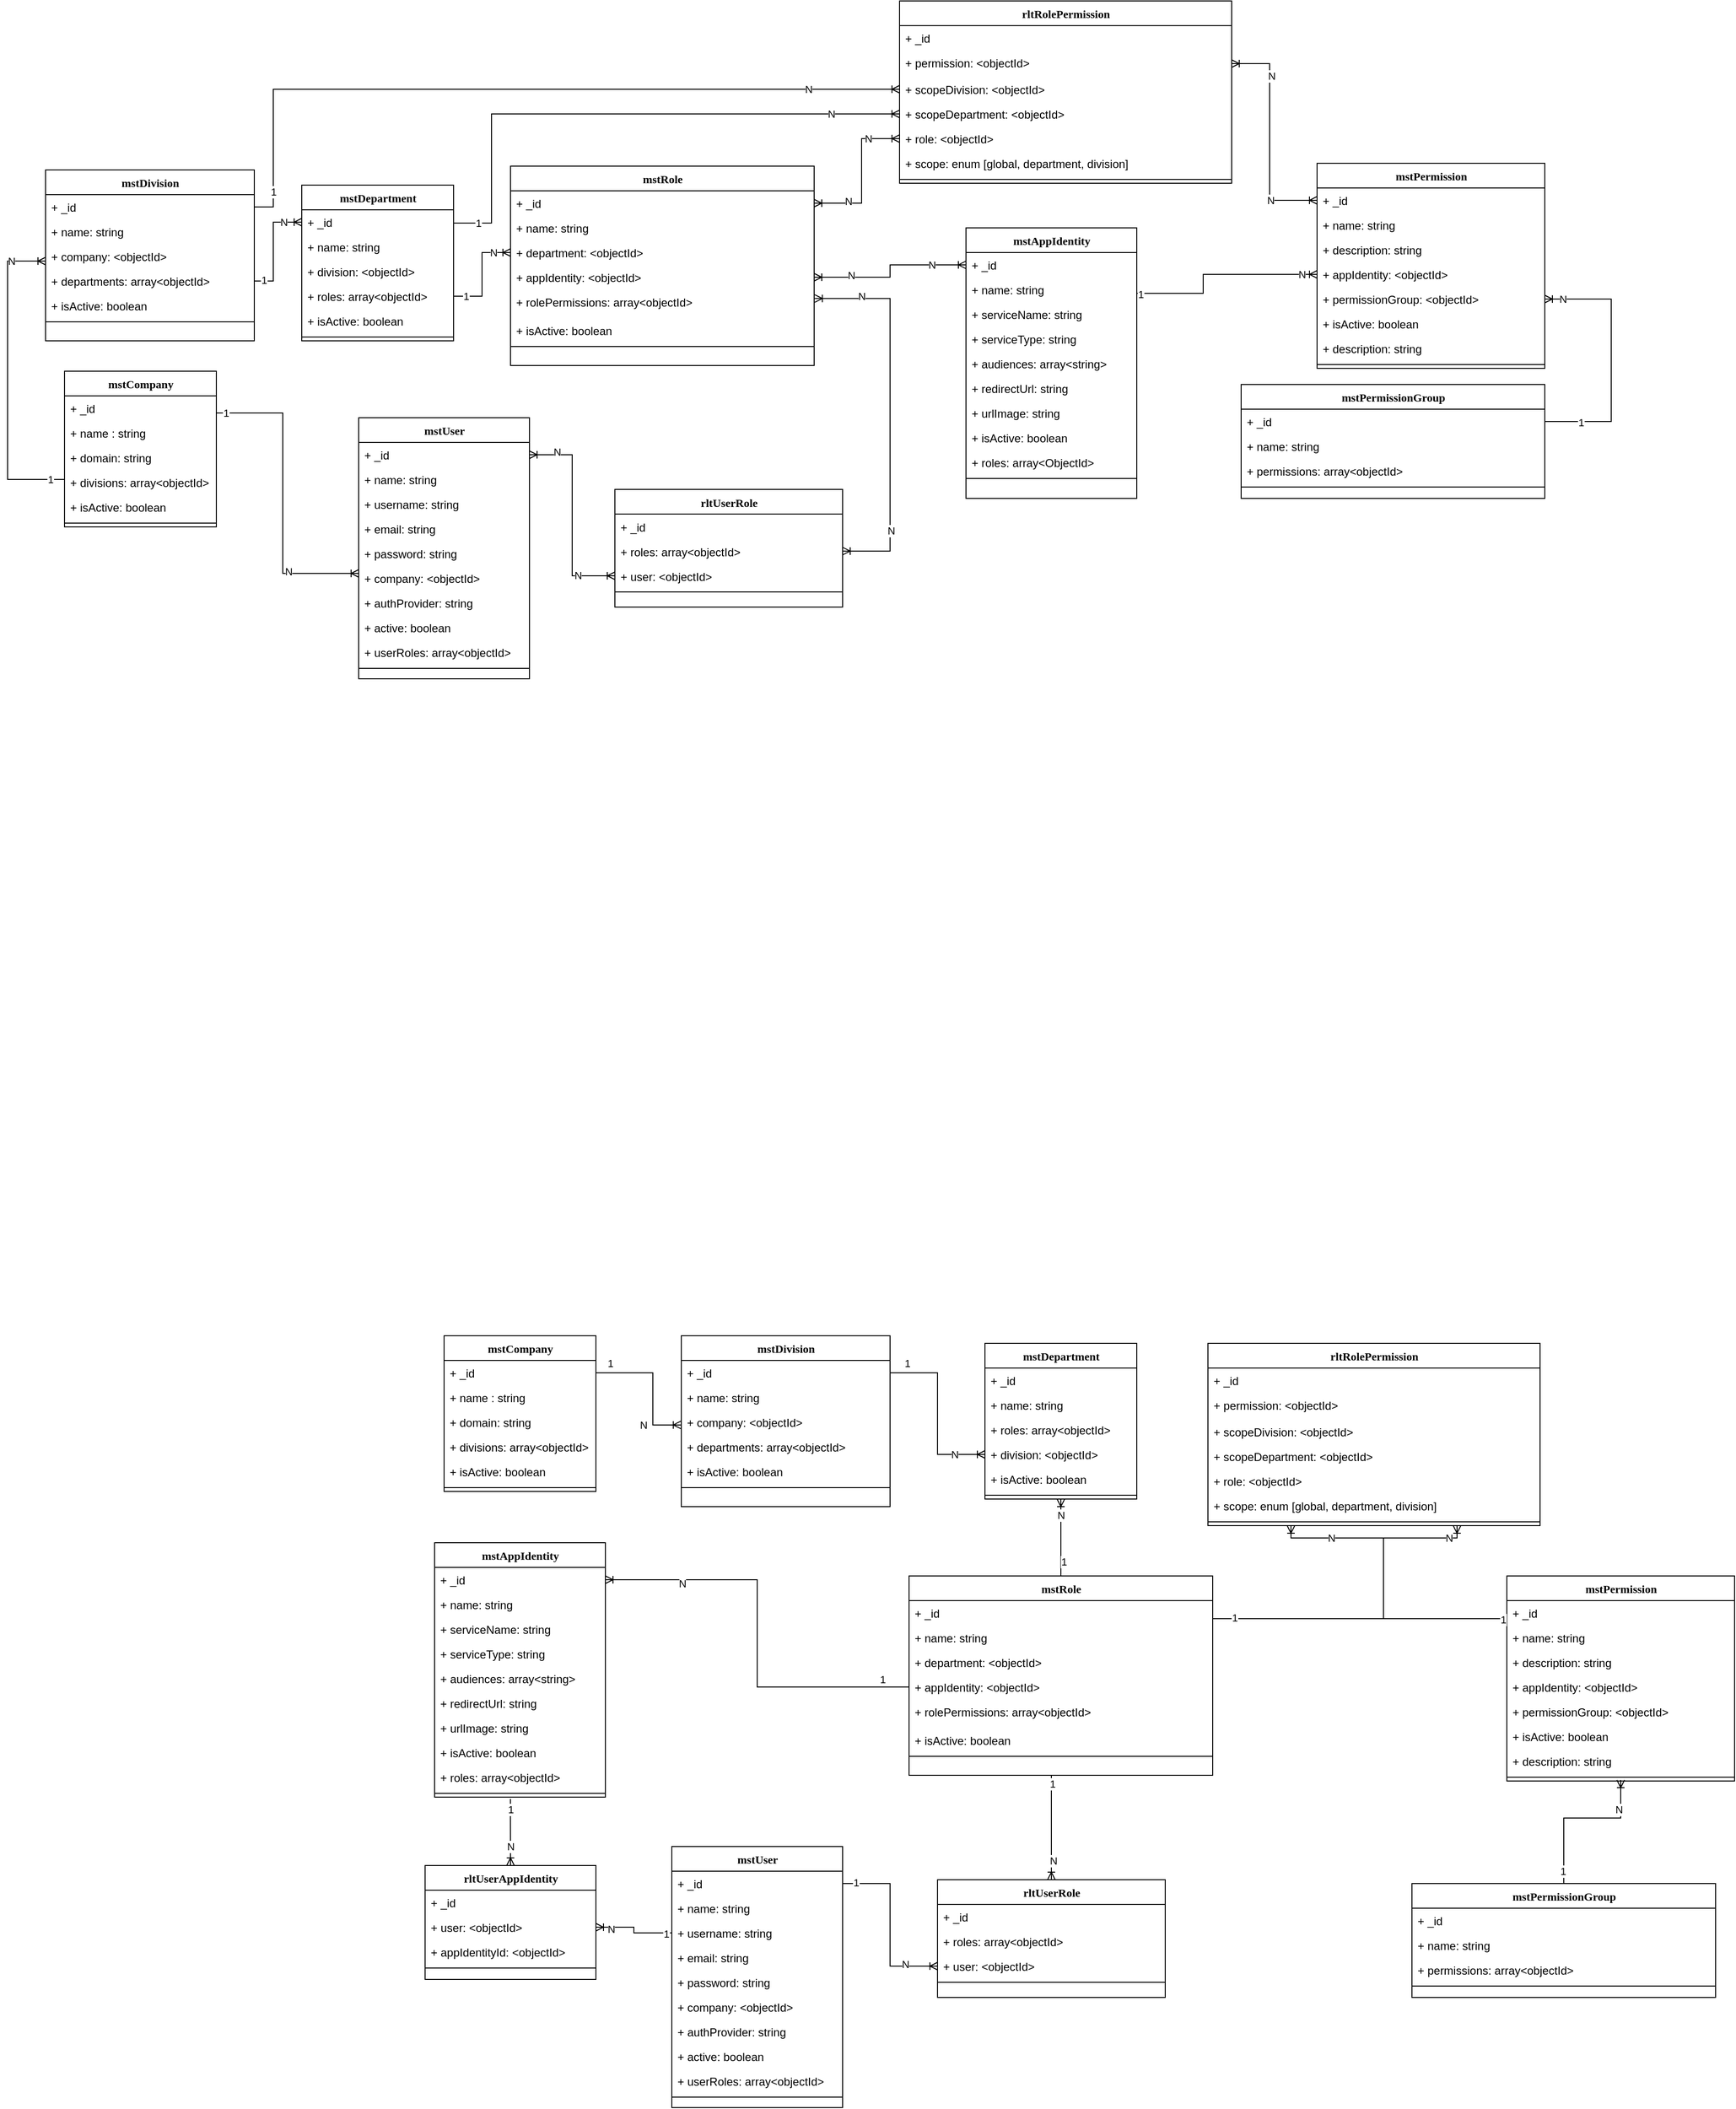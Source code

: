 <mxfile version="26.0.4" pages="2">
  <diagram name="Page-1" id="9f46799a-70d6-7492-0946-bef42562c5a5">
    <mxGraphModel dx="4283" dy="2721" grid="1" gridSize="10" guides="1" tooltips="1" connect="1" arrows="1" fold="1" page="1" pageScale="1" pageWidth="1100" pageHeight="850" background="none" math="0" shadow="0">
      <root>
        <mxCell id="0" />
        <mxCell id="1" parent="0" />
        <mxCell id="78961159f06e98e8-17" value="mstCompany" style="swimlane;html=1;fontStyle=1;align=center;verticalAlign=top;childLayout=stackLayout;horizontal=1;startSize=26;horizontalStack=0;resizeParent=1;resizeLast=0;collapsible=1;marginBottom=0;swimlaneFillColor=#ffffff;rounded=0;shadow=0;comic=0;labelBackgroundColor=none;strokeWidth=1;fillColor=none;fontFamily=Verdana;fontSize=12" parent="1" vertex="1">
          <mxGeometry x="230" y="56" width="160" height="164" as="geometry" />
        </mxCell>
        <mxCell id="HpokDYhA_AIIYQhzdSN4-28" value="+ _id" style="text;html=1;strokeColor=none;fillColor=none;align=left;verticalAlign=top;spacingLeft=4;spacingRight=4;whiteSpace=wrap;overflow=hidden;rotatable=0;points=[[0,0.5],[1,0.5]];portConstraint=eastwest;" parent="78961159f06e98e8-17" vertex="1">
          <mxGeometry y="26" width="160" height="26" as="geometry" />
        </mxCell>
        <mxCell id="78961159f06e98e8-23" value="+ name : string" style="text;html=1;strokeColor=none;fillColor=none;align=left;verticalAlign=top;spacingLeft=4;spacingRight=4;whiteSpace=wrap;overflow=hidden;rotatable=0;points=[[0,0.5],[1,0.5]];portConstraint=eastwest;" parent="78961159f06e98e8-17" vertex="1">
          <mxGeometry y="52" width="160" height="26" as="geometry" />
        </mxCell>
        <mxCell id="78961159f06e98e8-25" value="+ domain: string" style="text;html=1;strokeColor=none;fillColor=none;align=left;verticalAlign=top;spacingLeft=4;spacingRight=4;whiteSpace=wrap;overflow=hidden;rotatable=0;points=[[0,0.5],[1,0.5]];portConstraint=eastwest;" parent="78961159f06e98e8-17" vertex="1">
          <mxGeometry y="78" width="160" height="26" as="geometry" />
        </mxCell>
        <mxCell id="78961159f06e98e8-26" value="+ divisions: array&amp;lt;objectId&amp;gt;" style="text;html=1;strokeColor=none;fillColor=none;align=left;verticalAlign=top;spacingLeft=4;spacingRight=4;whiteSpace=wrap;overflow=hidden;rotatable=0;points=[[0,0.5],[1,0.5]];portConstraint=eastwest;" parent="78961159f06e98e8-17" vertex="1">
          <mxGeometry y="104" width="160" height="26" as="geometry" />
        </mxCell>
        <mxCell id="78961159f06e98e8-24" value="+ isActive: boolean" style="text;html=1;strokeColor=none;fillColor=none;align=left;verticalAlign=top;spacingLeft=4;spacingRight=4;whiteSpace=wrap;overflow=hidden;rotatable=0;points=[[0,0.5],[1,0.5]];portConstraint=eastwest;" parent="78961159f06e98e8-17" vertex="1">
          <mxGeometry y="130" width="160" height="26" as="geometry" />
        </mxCell>
        <mxCell id="78961159f06e98e8-19" value="" style="line;html=1;strokeWidth=1;fillColor=none;align=left;verticalAlign=middle;spacingTop=-1;spacingLeft=3;spacingRight=3;rotatable=0;labelPosition=right;points=[];portConstraint=eastwest;" parent="78961159f06e98e8-17" vertex="1">
          <mxGeometry y="156" width="160" height="8" as="geometry" />
        </mxCell>
        <mxCell id="78961159f06e98e8-30" value="mstDepartment" style="swimlane;html=1;fontStyle=1;align=center;verticalAlign=top;childLayout=stackLayout;horizontal=1;startSize=26;horizontalStack=0;resizeParent=1;resizeLast=0;collapsible=1;marginBottom=0;swimlaneFillColor=#ffffff;rounded=0;shadow=0;comic=0;labelBackgroundColor=none;strokeWidth=1;fillColor=none;fontFamily=Verdana;fontSize=12" parent="1" vertex="1">
          <mxGeometry x="480" y="-140" width="160" height="164" as="geometry" />
        </mxCell>
        <mxCell id="HpokDYhA_AIIYQhzdSN4-27" value="+ _id" style="text;html=1;strokeColor=none;fillColor=none;align=left;verticalAlign=top;spacingLeft=4;spacingRight=4;whiteSpace=wrap;overflow=hidden;rotatable=0;points=[[0,0.5],[1,0.5]];portConstraint=eastwest;" parent="78961159f06e98e8-30" vertex="1">
          <mxGeometry y="26" width="160" height="26" as="geometry" />
        </mxCell>
        <mxCell id="78961159f06e98e8-31" value="+ name: string" style="text;html=1;strokeColor=none;fillColor=none;align=left;verticalAlign=top;spacingLeft=4;spacingRight=4;whiteSpace=wrap;overflow=hidden;rotatable=0;points=[[0,0.5],[1,0.5]];portConstraint=eastwest;" parent="78961159f06e98e8-30" vertex="1">
          <mxGeometry y="52" width="160" height="26" as="geometry" />
        </mxCell>
        <mxCell id="78961159f06e98e8-32" value="+ division: &amp;lt;objectId&amp;gt;" style="text;html=1;strokeColor=none;fillColor=none;align=left;verticalAlign=top;spacingLeft=4;spacingRight=4;whiteSpace=wrap;overflow=hidden;rotatable=0;points=[[0,0.5],[1,0.5]];portConstraint=eastwest;" parent="78961159f06e98e8-30" vertex="1">
          <mxGeometry y="78" width="160" height="26" as="geometry" />
        </mxCell>
        <mxCell id="78961159f06e98e8-34" value="+ roles: array&amp;lt;objectId&amp;gt;" style="text;html=1;strokeColor=none;fillColor=none;align=left;verticalAlign=top;spacingLeft=4;spacingRight=4;whiteSpace=wrap;overflow=hidden;rotatable=0;points=[[0,0.5],[1,0.5]];portConstraint=eastwest;" parent="78961159f06e98e8-30" vertex="1">
          <mxGeometry y="104" width="160" height="26" as="geometry" />
        </mxCell>
        <mxCell id="78961159f06e98e8-33" value="+ isActive: boolean" style="text;html=1;strokeColor=none;fillColor=none;align=left;verticalAlign=top;spacingLeft=4;spacingRight=4;whiteSpace=wrap;overflow=hidden;rotatable=0;points=[[0,0.5],[1,0.5]];portConstraint=eastwest;" parent="78961159f06e98e8-30" vertex="1">
          <mxGeometry y="130" width="160" height="26" as="geometry" />
        </mxCell>
        <mxCell id="78961159f06e98e8-38" value="" style="line;html=1;strokeWidth=1;fillColor=none;align=left;verticalAlign=middle;spacingTop=-1;spacingLeft=3;spacingRight=3;rotatable=0;labelPosition=right;points=[];portConstraint=eastwest;" parent="78961159f06e98e8-30" vertex="1">
          <mxGeometry y="156" width="160" height="8" as="geometry" />
        </mxCell>
        <mxCell id="78961159f06e98e8-43" value="mstPermissionGroup" style="swimlane;html=1;fontStyle=1;align=center;verticalAlign=top;childLayout=stackLayout;horizontal=1;startSize=26;horizontalStack=0;resizeParent=1;resizeLast=0;collapsible=1;marginBottom=0;swimlaneFillColor=#ffffff;rounded=0;shadow=0;comic=0;labelBackgroundColor=none;strokeWidth=1;fillColor=none;fontFamily=Verdana;fontSize=12" parent="1" vertex="1">
          <mxGeometry x="1470" y="70" width="320" height="120" as="geometry" />
        </mxCell>
        <mxCell id="HpokDYhA_AIIYQhzdSN4-29" value="+ _id" style="text;html=1;strokeColor=none;fillColor=none;align=left;verticalAlign=top;spacingLeft=4;spacingRight=4;whiteSpace=wrap;overflow=hidden;rotatable=0;points=[[0,0.5],[1,0.5]];portConstraint=eastwest;" parent="78961159f06e98e8-43" vertex="1">
          <mxGeometry y="26" width="320" height="26" as="geometry" />
        </mxCell>
        <mxCell id="78961159f06e98e8-44" value="+ name: string" style="text;html=1;strokeColor=none;fillColor=none;align=left;verticalAlign=top;spacingLeft=4;spacingRight=4;whiteSpace=wrap;overflow=hidden;rotatable=0;points=[[0,0.5],[1,0.5]];portConstraint=eastwest;" parent="78961159f06e98e8-43" vertex="1">
          <mxGeometry y="52" width="320" height="26" as="geometry" />
        </mxCell>
        <mxCell id="78961159f06e98e8-45" value="+ permissions: array&amp;lt;objectId&amp;gt;" style="text;html=1;strokeColor=none;fillColor=none;align=left;verticalAlign=top;spacingLeft=4;spacingRight=4;whiteSpace=wrap;overflow=hidden;rotatable=0;points=[[0,0.5],[1,0.5]];portConstraint=eastwest;" parent="78961159f06e98e8-43" vertex="1">
          <mxGeometry y="78" width="320" height="26" as="geometry" />
        </mxCell>
        <mxCell id="78961159f06e98e8-51" value="" style="line;html=1;strokeWidth=1;fillColor=none;align=left;verticalAlign=middle;spacingTop=-1;spacingLeft=3;spacingRight=3;rotatable=0;labelPosition=right;points=[];portConstraint=eastwest;" parent="78961159f06e98e8-43" vertex="1">
          <mxGeometry y="104" width="320" height="8" as="geometry" />
        </mxCell>
        <mxCell id="78961159f06e98e8-56" value="mstDivision" style="swimlane;html=1;fontStyle=1;align=center;verticalAlign=top;childLayout=stackLayout;horizontal=1;startSize=26;horizontalStack=0;resizeParent=1;resizeLast=0;collapsible=1;marginBottom=0;swimlaneFillColor=#ffffff;rounded=0;shadow=0;comic=0;labelBackgroundColor=none;strokeWidth=1;fillColor=none;fontFamily=Verdana;fontSize=12" parent="1" vertex="1">
          <mxGeometry x="210" y="-156" width="220" height="180" as="geometry" />
        </mxCell>
        <mxCell id="HpokDYhA_AIIYQhzdSN4-26" value="+ _id" style="text;html=1;strokeColor=none;fillColor=none;align=left;verticalAlign=top;spacingLeft=4;spacingRight=4;whiteSpace=wrap;overflow=hidden;rotatable=0;points=[[0,0.5],[1,0.5]];portConstraint=eastwest;" parent="78961159f06e98e8-56" vertex="1">
          <mxGeometry y="26" width="220" height="26" as="geometry" />
        </mxCell>
        <mxCell id="78961159f06e98e8-57" value="+ name: string" style="text;html=1;strokeColor=none;fillColor=none;align=left;verticalAlign=top;spacingLeft=4;spacingRight=4;whiteSpace=wrap;overflow=hidden;rotatable=0;points=[[0,0.5],[1,0.5]];portConstraint=eastwest;" parent="78961159f06e98e8-56" vertex="1">
          <mxGeometry y="52" width="220" height="26" as="geometry" />
        </mxCell>
        <mxCell id="78961159f06e98e8-58" value="+ company: &amp;lt;objectId&amp;gt;" style="text;html=1;strokeColor=none;fillColor=none;align=left;verticalAlign=top;spacingLeft=4;spacingRight=4;whiteSpace=wrap;overflow=hidden;rotatable=0;points=[[0,0.5],[1,0.5]];portConstraint=eastwest;" parent="78961159f06e98e8-56" vertex="1">
          <mxGeometry y="78" width="220" height="26" as="geometry" />
        </mxCell>
        <mxCell id="78961159f06e98e8-59" value="+ departments: array&amp;lt;objectId&amp;gt;" style="text;html=1;strokeColor=none;fillColor=none;align=left;verticalAlign=top;spacingLeft=4;spacingRight=4;whiteSpace=wrap;overflow=hidden;rotatable=0;points=[[0,0.5],[1,0.5]];portConstraint=eastwest;" parent="78961159f06e98e8-56" vertex="1">
          <mxGeometry y="104" width="220" height="26" as="geometry" />
        </mxCell>
        <mxCell id="78961159f06e98e8-60" value="+ isActive: boolean" style="text;html=1;strokeColor=none;fillColor=none;align=left;verticalAlign=top;spacingLeft=4;spacingRight=4;whiteSpace=wrap;overflow=hidden;rotatable=0;points=[[0,0.5],[1,0.5]];portConstraint=eastwest;" parent="78961159f06e98e8-56" vertex="1">
          <mxGeometry y="130" width="220" height="26" as="geometry" />
        </mxCell>
        <mxCell id="78961159f06e98e8-64" value="" style="line;html=1;strokeWidth=1;fillColor=none;align=left;verticalAlign=middle;spacingTop=-1;spacingLeft=3;spacingRight=3;rotatable=0;labelPosition=right;points=[];portConstraint=eastwest;" parent="78961159f06e98e8-56" vertex="1">
          <mxGeometry y="156" width="220" height="8" as="geometry" />
        </mxCell>
        <mxCell id="78961159f06e98e8-69" value="&lt;div&gt;rltUserRole&lt;/div&gt;" style="swimlane;html=1;fontStyle=1;align=center;verticalAlign=top;childLayout=stackLayout;horizontal=1;startSize=26;horizontalStack=0;resizeParent=1;resizeLast=0;collapsible=1;marginBottom=0;swimlaneFillColor=#ffffff;rounded=0;shadow=0;comic=0;labelBackgroundColor=none;strokeWidth=1;fillColor=none;fontFamily=Verdana;fontSize=12" parent="1" vertex="1">
          <mxGeometry x="810" y="180.5" width="240" height="124" as="geometry" />
        </mxCell>
        <mxCell id="HpokDYhA_AIIYQhzdSN4-33" value="+ _id" style="text;html=1;strokeColor=none;fillColor=none;align=left;verticalAlign=top;spacingLeft=4;spacingRight=4;whiteSpace=wrap;overflow=hidden;rotatable=0;points=[[0,0.5],[1,0.5]];portConstraint=eastwest;" parent="78961159f06e98e8-69" vertex="1">
          <mxGeometry y="26" width="240" height="26" as="geometry" />
        </mxCell>
        <mxCell id="HpokDYhA_AIIYQhzdSN4-22" value="+ roles: array&amp;lt;objectId&amp;gt;" style="text;html=1;strokeColor=none;fillColor=none;align=left;verticalAlign=top;spacingLeft=4;spacingRight=4;whiteSpace=wrap;overflow=hidden;rotatable=0;points=[[0,0.5],[1,0.5]];portConstraint=eastwest;" parent="78961159f06e98e8-69" vertex="1">
          <mxGeometry y="52" width="240" height="26" as="geometry" />
        </mxCell>
        <mxCell id="78961159f06e98e8-70" value="+ user: &amp;lt;objectId&amp;gt;" style="text;html=1;strokeColor=none;fillColor=none;align=left;verticalAlign=top;spacingLeft=4;spacingRight=4;whiteSpace=wrap;overflow=hidden;rotatable=0;points=[[0,0.5],[1,0.5]];portConstraint=eastwest;" parent="78961159f06e98e8-69" vertex="1">
          <mxGeometry y="78" width="240" height="26" as="geometry" />
        </mxCell>
        <mxCell id="78961159f06e98e8-77" value="" style="line;html=1;strokeWidth=1;fillColor=none;align=left;verticalAlign=middle;spacingTop=-1;spacingLeft=3;spacingRight=3;rotatable=0;labelPosition=right;points=[];portConstraint=eastwest;" parent="78961159f06e98e8-69" vertex="1">
          <mxGeometry y="104" width="240" height="8" as="geometry" />
        </mxCell>
        <mxCell id="78961159f06e98e8-82" value="mstAppIdentity" style="swimlane;html=1;fontStyle=1;align=center;verticalAlign=top;childLayout=stackLayout;horizontal=1;startSize=26;horizontalStack=0;resizeParent=1;resizeLast=0;collapsible=1;marginBottom=0;swimlaneFillColor=#ffffff;rounded=0;shadow=0;comic=0;labelBackgroundColor=none;strokeWidth=1;fillColor=none;fontFamily=Verdana;fontSize=12" parent="1" vertex="1">
          <mxGeometry x="1180" y="-95" width="180" height="285" as="geometry" />
        </mxCell>
        <mxCell id="HpokDYhA_AIIYQhzdSN4-25" value="+ _id" style="text;html=1;strokeColor=none;fillColor=none;align=left;verticalAlign=top;spacingLeft=4;spacingRight=4;whiteSpace=wrap;overflow=hidden;rotatable=0;points=[[0,0.5],[1,0.5]];portConstraint=eastwest;" parent="78961159f06e98e8-82" vertex="1">
          <mxGeometry y="26" width="180" height="26" as="geometry" />
        </mxCell>
        <mxCell id="78961159f06e98e8-83" value="+ name: string" style="text;html=1;strokeColor=none;fillColor=none;align=left;verticalAlign=top;spacingLeft=4;spacingRight=4;whiteSpace=wrap;overflow=hidden;rotatable=0;points=[[0,0.5],[1,0.5]];portConstraint=eastwest;" parent="78961159f06e98e8-82" vertex="1">
          <mxGeometry y="52" width="180" height="26" as="geometry" />
        </mxCell>
        <mxCell id="78961159f06e98e8-84" value="+ serviceName: string" style="text;html=1;strokeColor=none;fillColor=none;align=left;verticalAlign=top;spacingLeft=4;spacingRight=4;whiteSpace=wrap;overflow=hidden;rotatable=0;points=[[0,0.5],[1,0.5]];portConstraint=eastwest;" parent="78961159f06e98e8-82" vertex="1">
          <mxGeometry y="78" width="180" height="26" as="geometry" />
        </mxCell>
        <mxCell id="78961159f06e98e8-85" value="+ serviceType: string" style="text;html=1;strokeColor=none;fillColor=none;align=left;verticalAlign=top;spacingLeft=4;spacingRight=4;whiteSpace=wrap;overflow=hidden;rotatable=0;points=[[0,0.5],[1,0.5]];portConstraint=eastwest;" parent="78961159f06e98e8-82" vertex="1">
          <mxGeometry y="104" width="180" height="26" as="geometry" />
        </mxCell>
        <mxCell id="78961159f06e98e8-86" value="+ audiences: array&amp;lt;string&amp;gt;" style="text;html=1;strokeColor=none;fillColor=none;align=left;verticalAlign=top;spacingLeft=4;spacingRight=4;whiteSpace=wrap;overflow=hidden;rotatable=0;points=[[0,0.5],[1,0.5]];portConstraint=eastwest;" parent="78961159f06e98e8-82" vertex="1">
          <mxGeometry y="130" width="180" height="26" as="geometry" />
        </mxCell>
        <mxCell id="78961159f06e98e8-87" value="+ redirectUrl: string" style="text;html=1;strokeColor=none;fillColor=none;align=left;verticalAlign=top;spacingLeft=4;spacingRight=4;whiteSpace=wrap;overflow=hidden;rotatable=0;points=[[0,0.5],[1,0.5]];portConstraint=eastwest;" parent="78961159f06e98e8-82" vertex="1">
          <mxGeometry y="156" width="180" height="26" as="geometry" />
        </mxCell>
        <mxCell id="78961159f06e98e8-88" value="+ urlImage: string" style="text;html=1;strokeColor=none;fillColor=none;align=left;verticalAlign=top;spacingLeft=4;spacingRight=4;whiteSpace=wrap;overflow=hidden;rotatable=0;points=[[0,0.5],[1,0.5]];portConstraint=eastwest;" parent="78961159f06e98e8-82" vertex="1">
          <mxGeometry y="182" width="180" height="26" as="geometry" />
        </mxCell>
        <mxCell id="78961159f06e98e8-89" value="+ isActive: boolean" style="text;html=1;strokeColor=none;fillColor=none;align=left;verticalAlign=top;spacingLeft=4;spacingRight=4;whiteSpace=wrap;overflow=hidden;rotatable=0;points=[[0,0.5],[1,0.5]];portConstraint=eastwest;" parent="78961159f06e98e8-82" vertex="1">
          <mxGeometry y="208" width="180" height="26" as="geometry" />
        </mxCell>
        <mxCell id="78961159f06e98e8-91" value="+ roles: array&amp;lt;ObjectId&amp;gt;" style="text;html=1;strokeColor=none;fillColor=none;align=left;verticalAlign=top;spacingLeft=4;spacingRight=4;whiteSpace=wrap;overflow=hidden;rotatable=0;points=[[0,0.5],[1,0.5]];portConstraint=eastwest;" parent="78961159f06e98e8-82" vertex="1">
          <mxGeometry y="234" width="180" height="26" as="geometry" />
        </mxCell>
        <mxCell id="78961159f06e98e8-90" value="" style="line;html=1;strokeWidth=1;fillColor=none;align=left;verticalAlign=middle;spacingTop=-1;spacingLeft=3;spacingRight=3;rotatable=0;labelPosition=right;points=[];portConstraint=eastwest;" parent="78961159f06e98e8-82" vertex="1">
          <mxGeometry y="260" width="180" height="8" as="geometry" />
        </mxCell>
        <mxCell id="78961159f06e98e8-95" value="mstUser" style="swimlane;html=1;fontStyle=1;align=center;verticalAlign=top;childLayout=stackLayout;horizontal=1;startSize=26;horizontalStack=0;resizeParent=1;resizeLast=0;collapsible=1;marginBottom=0;swimlaneFillColor=#ffffff;rounded=0;shadow=0;comic=0;labelBackgroundColor=none;strokeWidth=1;fillColor=none;fontFamily=Verdana;fontSize=12" parent="1" vertex="1">
          <mxGeometry x="540" y="105" width="180" height="275" as="geometry" />
        </mxCell>
        <mxCell id="HpokDYhA_AIIYQhzdSN4-32" value="+ _id" style="text;html=1;strokeColor=none;fillColor=none;align=left;verticalAlign=top;spacingLeft=4;spacingRight=4;whiteSpace=wrap;overflow=hidden;rotatable=0;points=[[0,0.5],[1,0.5]];portConstraint=eastwest;" parent="78961159f06e98e8-95" vertex="1">
          <mxGeometry y="26" width="180" height="26" as="geometry" />
        </mxCell>
        <mxCell id="78961159f06e98e8-96" value="+ name: string" style="text;html=1;strokeColor=none;fillColor=none;align=left;verticalAlign=top;spacingLeft=4;spacingRight=4;whiteSpace=wrap;overflow=hidden;rotatable=0;points=[[0,0.5],[1,0.5]];portConstraint=eastwest;" parent="78961159f06e98e8-95" vertex="1">
          <mxGeometry y="52" width="180" height="26" as="geometry" />
        </mxCell>
        <mxCell id="78961159f06e98e8-97" value="+ username: string" style="text;html=1;strokeColor=none;fillColor=none;align=left;verticalAlign=top;spacingLeft=4;spacingRight=4;whiteSpace=wrap;overflow=hidden;rotatable=0;points=[[0,0.5],[1,0.5]];portConstraint=eastwest;" parent="78961159f06e98e8-95" vertex="1">
          <mxGeometry y="78" width="180" height="26" as="geometry" />
        </mxCell>
        <mxCell id="78961159f06e98e8-98" value="+ email: string" style="text;html=1;strokeColor=none;fillColor=none;align=left;verticalAlign=top;spacingLeft=4;spacingRight=4;whiteSpace=wrap;overflow=hidden;rotatable=0;points=[[0,0.5],[1,0.5]];portConstraint=eastwest;" parent="78961159f06e98e8-95" vertex="1">
          <mxGeometry y="104" width="180" height="26" as="geometry" />
        </mxCell>
        <mxCell id="78961159f06e98e8-102" value="+ password: string" style="text;html=1;strokeColor=none;fillColor=none;align=left;verticalAlign=top;spacingLeft=4;spacingRight=4;whiteSpace=wrap;overflow=hidden;rotatable=0;points=[[0,0.5],[1,0.5]];portConstraint=eastwest;" parent="78961159f06e98e8-95" vertex="1">
          <mxGeometry y="130" width="180" height="26" as="geometry" />
        </mxCell>
        <mxCell id="HpokDYhA_AIIYQhzdSN4-13" value="+ company: &amp;lt;objectId&amp;gt;" style="text;html=1;strokeColor=none;fillColor=none;align=left;verticalAlign=top;spacingLeft=4;spacingRight=4;whiteSpace=wrap;overflow=hidden;rotatable=0;points=[[0,0.5],[1,0.5]];portConstraint=eastwest;" parent="78961159f06e98e8-95" vertex="1">
          <mxGeometry y="156" width="180" height="26" as="geometry" />
        </mxCell>
        <mxCell id="HpokDYhA_AIIYQhzdSN4-15" value="+ authProvider: string" style="text;html=1;strokeColor=none;fillColor=none;align=left;verticalAlign=top;spacingLeft=4;spacingRight=4;whiteSpace=wrap;overflow=hidden;rotatable=0;points=[[0,0.5],[1,0.5]];portConstraint=eastwest;" parent="78961159f06e98e8-95" vertex="1">
          <mxGeometry y="182" width="180" height="26" as="geometry" />
        </mxCell>
        <mxCell id="78961159f06e98e8-104" value="+ active: boolean" style="text;html=1;strokeColor=none;fillColor=none;align=left;verticalAlign=top;spacingLeft=4;spacingRight=4;whiteSpace=wrap;overflow=hidden;rotatable=0;points=[[0,0.5],[1,0.5]];portConstraint=eastwest;" parent="78961159f06e98e8-95" vertex="1">
          <mxGeometry y="208" width="180" height="26" as="geometry" />
        </mxCell>
        <mxCell id="HpokDYhA_AIIYQhzdSN4-17" value="+ userRoles: array&amp;lt;objectId&amp;gt;" style="text;html=1;strokeColor=none;fillColor=none;align=left;verticalAlign=top;spacingLeft=4;spacingRight=4;whiteSpace=wrap;overflow=hidden;rotatable=0;points=[[0,0.5],[1,0.5]];portConstraint=eastwest;" parent="78961159f06e98e8-95" vertex="1">
          <mxGeometry y="234" width="180" height="26" as="geometry" />
        </mxCell>
        <mxCell id="78961159f06e98e8-103" value="" style="line;html=1;strokeWidth=1;fillColor=none;align=left;verticalAlign=middle;spacingTop=-1;spacingLeft=3;spacingRight=3;rotatable=0;labelPosition=right;points=[];portConstraint=eastwest;" parent="78961159f06e98e8-95" vertex="1">
          <mxGeometry y="260" width="180" height="8" as="geometry" />
        </mxCell>
        <mxCell id="78961159f06e98e8-108" value="rltRolePermission" style="swimlane;html=1;fontStyle=1;align=center;verticalAlign=top;childLayout=stackLayout;horizontal=1;startSize=26;horizontalStack=0;resizeParent=1;resizeLast=0;collapsible=1;marginBottom=0;swimlaneFillColor=#ffffff;rounded=0;shadow=0;comic=0;labelBackgroundColor=none;strokeWidth=1;fillColor=none;fontFamily=Verdana;fontSize=12" parent="1" vertex="1">
          <mxGeometry x="1110" y="-334" width="350" height="192" as="geometry" />
        </mxCell>
        <mxCell id="HpokDYhA_AIIYQhzdSN4-31" value="+ _id" style="text;html=1;strokeColor=none;fillColor=none;align=left;verticalAlign=top;spacingLeft=4;spacingRight=4;whiteSpace=wrap;overflow=hidden;rotatable=0;points=[[0,0.5],[1,0.5]];portConstraint=eastwest;" parent="78961159f06e98e8-108" vertex="1">
          <mxGeometry y="26" width="350" height="26" as="geometry" />
        </mxCell>
        <mxCell id="78961159f06e98e8-110" value="+ permission: &amp;lt;objectId&amp;gt;" style="text;html=1;strokeColor=none;fillColor=none;align=left;verticalAlign=top;spacingLeft=4;spacingRight=4;whiteSpace=wrap;overflow=hidden;rotatable=0;points=[[0,0.5],[1,0.5]];portConstraint=eastwest;" parent="78961159f06e98e8-108" vertex="1">
          <mxGeometry y="52" width="350" height="28" as="geometry" />
        </mxCell>
        <mxCell id="HpokDYhA_AIIYQhzdSN4-19" value="+ scopeDivision: &amp;lt;objectId&amp;gt;" style="text;html=1;strokeColor=none;fillColor=none;align=left;verticalAlign=top;spacingLeft=4;spacingRight=4;whiteSpace=wrap;overflow=hidden;rotatable=0;points=[[0,0.5],[1,0.5]];portConstraint=eastwest;" parent="78961159f06e98e8-108" vertex="1">
          <mxGeometry y="80" width="350" height="26" as="geometry" />
        </mxCell>
        <mxCell id="78961159f06e98e8-117" value="+ scopeDepartment: &amp;lt;objectId&amp;gt;" style="text;html=1;strokeColor=none;fillColor=none;align=left;verticalAlign=top;spacingLeft=4;spacingRight=4;whiteSpace=wrap;overflow=hidden;rotatable=0;points=[[0,0.5],[1,0.5]];portConstraint=eastwest;" parent="78961159f06e98e8-108" vertex="1">
          <mxGeometry y="106" width="350" height="26" as="geometry" />
        </mxCell>
        <mxCell id="78961159f06e98e8-109" value="+ role: &amp;lt;objectId&amp;gt;" style="text;html=1;strokeColor=none;fillColor=none;align=left;verticalAlign=top;spacingLeft=4;spacingRight=4;whiteSpace=wrap;overflow=hidden;rotatable=0;points=[[0,0.5],[1,0.5]];portConstraint=eastwest;" parent="78961159f06e98e8-108" vertex="1">
          <mxGeometry y="132" width="350" height="26" as="geometry" />
        </mxCell>
        <mxCell id="78961159f06e98e8-120" value="+ scope: enum [global, department, division]" style="text;html=1;strokeColor=none;fillColor=none;align=left;verticalAlign=top;spacingLeft=4;spacingRight=4;whiteSpace=wrap;overflow=hidden;rotatable=0;points=[[0,0.5],[1,0.5]];portConstraint=eastwest;" parent="78961159f06e98e8-108" vertex="1">
          <mxGeometry y="158" width="350" height="26" as="geometry" />
        </mxCell>
        <mxCell id="78961159f06e98e8-116" value="" style="line;html=1;strokeWidth=1;fillColor=none;align=left;verticalAlign=middle;spacingTop=-1;spacingLeft=3;spacingRight=3;rotatable=0;labelPosition=right;points=[];portConstraint=eastwest;" parent="78961159f06e98e8-108" vertex="1">
          <mxGeometry y="184" width="350" height="8" as="geometry" />
        </mxCell>
        <mxCell id="HpokDYhA_AIIYQhzdSN4-3" value="mstPermission" style="swimlane;html=1;fontStyle=1;align=center;verticalAlign=top;childLayout=stackLayout;horizontal=1;startSize=26;horizontalStack=0;resizeParent=1;resizeLast=0;collapsible=1;marginBottom=0;swimlaneFillColor=#ffffff;rounded=0;shadow=0;comic=0;labelBackgroundColor=none;strokeWidth=1;fillColor=none;fontFamily=Verdana;fontSize=12" parent="1" vertex="1">
          <mxGeometry x="1550" y="-163" width="240" height="216" as="geometry" />
        </mxCell>
        <mxCell id="HpokDYhA_AIIYQhzdSN4-30" value="+ _id" style="text;html=1;strokeColor=none;fillColor=none;align=left;verticalAlign=top;spacingLeft=4;spacingRight=4;whiteSpace=wrap;overflow=hidden;rotatable=0;points=[[0,0.5],[1,0.5]];portConstraint=eastwest;" parent="HpokDYhA_AIIYQhzdSN4-3" vertex="1">
          <mxGeometry y="26" width="240" height="26" as="geometry" />
        </mxCell>
        <mxCell id="HpokDYhA_AIIYQhzdSN4-4" value="+ name: string" style="text;html=1;strokeColor=none;fillColor=none;align=left;verticalAlign=top;spacingLeft=4;spacingRight=4;whiteSpace=wrap;overflow=hidden;rotatable=0;points=[[0,0.5],[1,0.5]];portConstraint=eastwest;" parent="HpokDYhA_AIIYQhzdSN4-3" vertex="1">
          <mxGeometry y="52" width="240" height="26" as="geometry" />
        </mxCell>
        <mxCell id="HpokDYhA_AIIYQhzdSN4-5" value="+ description: string" style="text;html=1;strokeColor=none;fillColor=none;align=left;verticalAlign=top;spacingLeft=4;spacingRight=4;whiteSpace=wrap;overflow=hidden;rotatable=0;points=[[0,0.5],[1,0.5]];portConstraint=eastwest;" parent="HpokDYhA_AIIYQhzdSN4-3" vertex="1">
          <mxGeometry y="78" width="240" height="26" as="geometry" />
        </mxCell>
        <mxCell id="HpokDYhA_AIIYQhzdSN4-7" value="+ appIdentity: &amp;lt;objectId&amp;gt;" style="text;html=1;strokeColor=none;fillColor=none;align=left;verticalAlign=top;spacingLeft=4;spacingRight=4;whiteSpace=wrap;overflow=hidden;rotatable=0;points=[[0,0.5],[1,0.5]];portConstraint=eastwest;" parent="HpokDYhA_AIIYQhzdSN4-3" vertex="1">
          <mxGeometry y="104" width="240" height="26" as="geometry" />
        </mxCell>
        <mxCell id="HpokDYhA_AIIYQhzdSN4-8" value="+ permissionGroup: &amp;lt;objectId&amp;gt;" style="text;html=1;strokeColor=none;fillColor=none;align=left;verticalAlign=top;spacingLeft=4;spacingRight=4;whiteSpace=wrap;overflow=hidden;rotatable=0;points=[[0,0.5],[1,0.5]];portConstraint=eastwest;" parent="HpokDYhA_AIIYQhzdSN4-3" vertex="1">
          <mxGeometry y="130" width="240" height="26" as="geometry" />
        </mxCell>
        <mxCell id="HpokDYhA_AIIYQhzdSN4-9" value="+ isActive: boolean" style="text;html=1;strokeColor=none;fillColor=none;align=left;verticalAlign=top;spacingLeft=4;spacingRight=4;whiteSpace=wrap;overflow=hidden;rotatable=0;points=[[0,0.5],[1,0.5]];portConstraint=eastwest;" parent="HpokDYhA_AIIYQhzdSN4-3" vertex="1">
          <mxGeometry y="156" width="240" height="26" as="geometry" />
        </mxCell>
        <mxCell id="HpokDYhA_AIIYQhzdSN4-11" value="+ description: string" style="text;html=1;strokeColor=none;fillColor=none;align=left;verticalAlign=top;spacingLeft=4;spacingRight=4;whiteSpace=wrap;overflow=hidden;rotatable=0;points=[[0,0.5],[1,0.5]];portConstraint=eastwest;" parent="HpokDYhA_AIIYQhzdSN4-3" vertex="1">
          <mxGeometry y="182" width="240" height="26" as="geometry" />
        </mxCell>
        <mxCell id="HpokDYhA_AIIYQhzdSN4-6" value="" style="line;html=1;strokeWidth=1;fillColor=none;align=left;verticalAlign=middle;spacingTop=-1;spacingLeft=3;spacingRight=3;rotatable=0;labelPosition=right;points=[];portConstraint=eastwest;" parent="HpokDYhA_AIIYQhzdSN4-3" vertex="1">
          <mxGeometry y="208" width="240" height="8" as="geometry" />
        </mxCell>
        <mxCell id="HpokDYhA_AIIYQhzdSN4-39" value="mstRole" style="swimlane;html=1;fontStyle=1;align=center;verticalAlign=top;childLayout=stackLayout;horizontal=1;startSize=26;horizontalStack=0;resizeParent=1;resizeLast=0;collapsible=1;marginBottom=0;swimlaneFillColor=#ffffff;rounded=0;shadow=0;comic=0;labelBackgroundColor=none;strokeWidth=1;fillColor=none;fontFamily=Verdana;fontSize=12" parent="1" vertex="1">
          <mxGeometry x="700" y="-160" width="320" height="210" as="geometry" />
        </mxCell>
        <mxCell id="HpokDYhA_AIIYQhzdSN4-40" value="+ _id" style="text;html=1;strokeColor=none;fillColor=none;align=left;verticalAlign=top;spacingLeft=4;spacingRight=4;whiteSpace=wrap;overflow=hidden;rotatable=0;points=[[0,0.5],[1,0.5]];portConstraint=eastwest;" parent="HpokDYhA_AIIYQhzdSN4-39" vertex="1">
          <mxGeometry y="26" width="320" height="26" as="geometry" />
        </mxCell>
        <mxCell id="HpokDYhA_AIIYQhzdSN4-41" value="+ name: string" style="text;html=1;strokeColor=none;fillColor=none;align=left;verticalAlign=top;spacingLeft=4;spacingRight=4;whiteSpace=wrap;overflow=hidden;rotatable=0;points=[[0,0.5],[1,0.5]];portConstraint=eastwest;" parent="HpokDYhA_AIIYQhzdSN4-39" vertex="1">
          <mxGeometry y="52" width="320" height="26" as="geometry" />
        </mxCell>
        <mxCell id="HpokDYhA_AIIYQhzdSN4-42" value="+ department: &amp;lt;objectId&amp;gt;" style="text;html=1;strokeColor=none;fillColor=none;align=left;verticalAlign=top;spacingLeft=4;spacingRight=4;whiteSpace=wrap;overflow=hidden;rotatable=0;points=[[0,0.5],[1,0.5]];portConstraint=eastwest;" parent="HpokDYhA_AIIYQhzdSN4-39" vertex="1">
          <mxGeometry y="78" width="320" height="26" as="geometry" />
        </mxCell>
        <mxCell id="spb1cCCxDykGCuTkNRFC-22" value="+ appIdentity: &amp;lt;objectId&amp;gt;" style="text;html=1;strokeColor=none;fillColor=none;align=left;verticalAlign=top;spacingLeft=4;spacingRight=4;whiteSpace=wrap;overflow=hidden;rotatable=0;points=[[0,0.5],[1,0.5]];portConstraint=eastwest;" vertex="1" parent="HpokDYhA_AIIYQhzdSN4-39">
          <mxGeometry y="104" width="320" height="26" as="geometry" />
        </mxCell>
        <mxCell id="HpokDYhA_AIIYQhzdSN4-43" value="+ rolePermissions: a&lt;span style=&quot;background-color: transparent; color: light-dark(rgb(0, 0, 0), rgb(255, 255, 255));&quot;&gt;rray&amp;lt;&lt;/span&gt;&lt;span style=&quot;background-color: transparent; color: light-dark(rgb(0, 0, 0), rgb(255, 255, 255));&quot;&gt;objectId&amp;gt;&lt;/span&gt;" style="text;html=1;strokeColor=none;fillColor=none;align=left;verticalAlign=top;spacingLeft=4;spacingRight=4;whiteSpace=wrap;overflow=hidden;rotatable=0;points=[[0,0.5],[1,0.5]];portConstraint=eastwest;" parent="HpokDYhA_AIIYQhzdSN4-39" vertex="1">
          <mxGeometry y="130" width="320" height="30" as="geometry" />
        </mxCell>
        <mxCell id="HpokDYhA_AIIYQhzdSN4-44" value="+ isActive: boolean" style="text;html=1;strokeColor=none;fillColor=none;align=left;verticalAlign=top;spacingLeft=4;spacingRight=4;whiteSpace=wrap;overflow=hidden;rotatable=0;points=[[0,0.5],[1,0.5]];portConstraint=eastwest;" parent="HpokDYhA_AIIYQhzdSN4-39" vertex="1">
          <mxGeometry y="160" width="320" height="26" as="geometry" />
        </mxCell>
        <mxCell id="HpokDYhA_AIIYQhzdSN4-45" value="" style="line;html=1;strokeWidth=1;fillColor=none;align=left;verticalAlign=middle;spacingTop=-1;spacingLeft=3;spacingRight=3;rotatable=0;labelPosition=right;points=[];portConstraint=eastwest;" parent="HpokDYhA_AIIYQhzdSN4-39" vertex="1">
          <mxGeometry y="186" width="320" height="8" as="geometry" />
        </mxCell>
        <mxCell id="f3VjAIbIenSDqRZfpFe3-1" value="" style="edgeStyle=orthogonalEdgeStyle;fontSize=12;html=1;endArrow=ERoneToMany;rounded=0;exitX=1;exitY=0.5;exitDx=0;exitDy=0;" parent="1" source="HpokDYhA_AIIYQhzdSN4-28" target="HpokDYhA_AIIYQhzdSN4-13" edge="1">
          <mxGeometry width="100" height="100" relative="1" as="geometry">
            <mxPoint x="-90" y="50" as="sourcePoint" />
            <mxPoint x="-260" y="130" as="targetPoint" />
            <Array as="points">
              <mxPoint x="390" y="100" />
              <mxPoint x="460" y="100" />
              <mxPoint x="460" y="269" />
            </Array>
          </mxGeometry>
        </mxCell>
        <mxCell id="Kb6L8WXqaYr9GJY-E0i--1" value="1" style="edgeLabel;html=1;align=center;verticalAlign=middle;resizable=0;points=[];" parent="f3VjAIbIenSDqRZfpFe3-1" vertex="1" connectable="0">
          <mxGeometry x="-0.91" relative="1" as="geometry">
            <mxPoint as="offset" />
          </mxGeometry>
        </mxCell>
        <mxCell id="spb1cCCxDykGCuTkNRFC-18" value="N" style="edgeLabel;html=1;align=center;verticalAlign=middle;resizable=0;points=[];" vertex="1" connectable="0" parent="f3VjAIbIenSDqRZfpFe3-1">
          <mxGeometry x="0.543" y="2" relative="1" as="geometry">
            <mxPoint as="offset" />
          </mxGeometry>
        </mxCell>
        <mxCell id="Kb6L8WXqaYr9GJY-E0i--3" value="" style="edgeStyle=orthogonalEdgeStyle;fontSize=12;html=1;endArrow=ERoneToMany;rounded=0;" parent="1" edge="1">
          <mxGeometry width="100" height="100" relative="1" as="geometry">
            <mxPoint x="230" y="170" as="sourcePoint" />
            <mxPoint x="210" y="-60" as="targetPoint" />
            <Array as="points">
              <mxPoint x="170" y="170" />
              <mxPoint x="170" y="-60" />
            </Array>
          </mxGeometry>
        </mxCell>
        <mxCell id="Kb6L8WXqaYr9GJY-E0i--4" value="1" style="edgeLabel;html=1;align=center;verticalAlign=middle;resizable=0;points=[];" parent="Kb6L8WXqaYr9GJY-E0i--3" vertex="1" connectable="0">
          <mxGeometry x="-0.91" relative="1" as="geometry">
            <mxPoint as="offset" />
          </mxGeometry>
        </mxCell>
        <mxCell id="Kb6L8WXqaYr9GJY-E0i--6" value="N" style="edgeLabel;html=1;align=center;verticalAlign=middle;resizable=0;points=[];" parent="Kb6L8WXqaYr9GJY-E0i--3" vertex="1" connectable="0">
          <mxGeometry x="0.779" relative="1" as="geometry">
            <mxPoint as="offset" />
          </mxGeometry>
        </mxCell>
        <mxCell id="Kb6L8WXqaYr9GJY-E0i--14" value="" style="edgeStyle=orthogonalEdgeStyle;fontSize=12;html=1;endArrow=ERoneToMany;rounded=0;exitX=1;exitY=0.5;exitDx=0;exitDy=0;entryX=0;entryY=0.5;entryDx=0;entryDy=0;" parent="1" source="78961159f06e98e8-59" target="HpokDYhA_AIIYQhzdSN4-27" edge="1">
          <mxGeometry width="100" height="100" relative="1" as="geometry">
            <mxPoint x="470" y="117" as="sourcePoint" />
            <mxPoint x="570" as="targetPoint" />
            <Array as="points">
              <mxPoint x="450" y="-39" />
              <mxPoint x="450" y="-101" />
            </Array>
          </mxGeometry>
        </mxCell>
        <mxCell id="Kb6L8WXqaYr9GJY-E0i--15" value="1" style="edgeLabel;html=1;align=center;verticalAlign=middle;resizable=0;points=[];" parent="Kb6L8WXqaYr9GJY-E0i--14" vertex="1" connectable="0">
          <mxGeometry x="-0.91" relative="1" as="geometry">
            <mxPoint x="5" y="-1" as="offset" />
          </mxGeometry>
        </mxCell>
        <mxCell id="Kb6L8WXqaYr9GJY-E0i--16" value="N" style="edgeLabel;html=1;align=center;verticalAlign=middle;resizable=0;points=[];" parent="Kb6L8WXqaYr9GJY-E0i--14" vertex="1" connectable="0">
          <mxGeometry x="0.779" relative="1" as="geometry">
            <mxPoint x="-7" as="offset" />
          </mxGeometry>
        </mxCell>
        <mxCell id="spb1cCCxDykGCuTkNRFC-2" value="" style="edgeStyle=orthogonalEdgeStyle;fontSize=12;html=1;endArrow=ERoneToMany;startArrow=ERoneToMany;rounded=0;entryX=0;entryY=0.5;entryDx=0;entryDy=0;exitX=1;exitY=0.5;exitDx=0;exitDy=0;" edge="1" parent="1" source="HpokDYhA_AIIYQhzdSN4-32" target="78961159f06e98e8-70">
          <mxGeometry width="100" height="100" relative="1" as="geometry">
            <mxPoint x="680" y="140" as="sourcePoint" />
            <mxPoint x="780" y="40" as="targetPoint" />
          </mxGeometry>
        </mxCell>
        <mxCell id="spb1cCCxDykGCuTkNRFC-3" value="N" style="edgeLabel;html=1;align=center;verticalAlign=middle;resizable=0;points=[];" vertex="1" connectable="0" parent="spb1cCCxDykGCuTkNRFC-2">
          <mxGeometry x="-0.735" y="3" relative="1" as="geometry">
            <mxPoint as="offset" />
          </mxGeometry>
        </mxCell>
        <mxCell id="spb1cCCxDykGCuTkNRFC-4" value="N" style="edgeLabel;html=1;align=center;verticalAlign=middle;resizable=0;points=[];" vertex="1" connectable="0" parent="spb1cCCxDykGCuTkNRFC-2">
          <mxGeometry x="0.637" y="1" relative="1" as="geometry">
            <mxPoint as="offset" />
          </mxGeometry>
        </mxCell>
        <mxCell id="spb1cCCxDykGCuTkNRFC-8" value="" style="edgeStyle=orthogonalEdgeStyle;fontSize=12;html=1;endArrow=ERoneToMany;rounded=0;exitX=1;exitY=0.5;exitDx=0;exitDy=0;entryX=0;entryY=0.5;entryDx=0;entryDy=0;" edge="1" parent="1" source="78961159f06e98e8-34" target="HpokDYhA_AIIYQhzdSN4-42">
          <mxGeometry width="100" height="100" relative="1" as="geometry">
            <mxPoint x="620" y="105" as="sourcePoint" />
            <mxPoint x="670" y="41" as="targetPoint" />
            <Array as="points">
              <mxPoint x="670" y="-23" />
              <mxPoint x="670" y="-69" />
            </Array>
          </mxGeometry>
        </mxCell>
        <mxCell id="spb1cCCxDykGCuTkNRFC-9" value="1" style="edgeLabel;html=1;align=center;verticalAlign=middle;resizable=0;points=[];" vertex="1" connectable="0" parent="spb1cCCxDykGCuTkNRFC-8">
          <mxGeometry x="-0.91" relative="1" as="geometry">
            <mxPoint x="8" as="offset" />
          </mxGeometry>
        </mxCell>
        <mxCell id="spb1cCCxDykGCuTkNRFC-10" value="N" style="edgeLabel;html=1;align=center;verticalAlign=middle;resizable=0;points=[];" vertex="1" connectable="0" parent="spb1cCCxDykGCuTkNRFC-8">
          <mxGeometry x="0.779" relative="1" as="geometry">
            <mxPoint x="-7" as="offset" />
          </mxGeometry>
        </mxCell>
        <mxCell id="spb1cCCxDykGCuTkNRFC-11" value="" style="edgeStyle=orthogonalEdgeStyle;fontSize=12;html=1;endArrow=ERoneToMany;startArrow=ERoneToMany;rounded=0;entryX=1;entryY=0.5;entryDx=0;entryDy=0;exitX=1.002;exitY=0.314;exitDx=0;exitDy=0;exitPerimeter=0;" edge="1" parent="1" source="HpokDYhA_AIIYQhzdSN4-43" target="HpokDYhA_AIIYQhzdSN4-22">
          <mxGeometry width="100" height="100" relative="1" as="geometry">
            <mxPoint x="1040" as="sourcePoint" />
            <mxPoint x="960" y="260" as="targetPoint" />
            <Array as="points">
              <mxPoint x="1100" y="-21" />
              <mxPoint x="1100" y="245" />
            </Array>
          </mxGeometry>
        </mxCell>
        <mxCell id="spb1cCCxDykGCuTkNRFC-12" value="N" style="edgeLabel;html=1;align=center;verticalAlign=middle;resizable=0;points=[];" vertex="1" connectable="0" parent="spb1cCCxDykGCuTkNRFC-11">
          <mxGeometry x="-0.735" y="3" relative="1" as="geometry">
            <mxPoint x="-3" as="offset" />
          </mxGeometry>
        </mxCell>
        <mxCell id="spb1cCCxDykGCuTkNRFC-13" value="N" style="edgeLabel;html=1;align=center;verticalAlign=middle;resizable=0;points=[];" vertex="1" connectable="0" parent="spb1cCCxDykGCuTkNRFC-11">
          <mxGeometry x="0.637" y="1" relative="1" as="geometry">
            <mxPoint as="offset" />
          </mxGeometry>
        </mxCell>
        <mxCell id="spb1cCCxDykGCuTkNRFC-26" value="" style="edgeStyle=orthogonalEdgeStyle;fontSize=12;html=1;endArrow=ERoneToMany;startArrow=ERoneToMany;rounded=0;exitX=1;exitY=0.5;exitDx=0;exitDy=0;entryX=0;entryY=0.5;entryDx=0;entryDy=0;" edge="1" parent="1" source="HpokDYhA_AIIYQhzdSN4-40" target="78961159f06e98e8-109">
          <mxGeometry width="100" height="100" relative="1" as="geometry">
            <mxPoint x="1170" y="-50" as="sourcePoint" />
            <mxPoint x="1410" y="-230" as="targetPoint" />
            <Array as="points">
              <mxPoint x="1070" y="-121" />
              <mxPoint x="1070" y="-189" />
            </Array>
          </mxGeometry>
        </mxCell>
        <mxCell id="spb1cCCxDykGCuTkNRFC-27" value="N" style="edgeLabel;html=1;align=center;verticalAlign=middle;resizable=0;points=[];" vertex="1" connectable="0" parent="spb1cCCxDykGCuTkNRFC-26">
          <mxGeometry x="-0.547" y="2" relative="1" as="geometry">
            <mxPoint as="offset" />
          </mxGeometry>
        </mxCell>
        <mxCell id="spb1cCCxDykGCuTkNRFC-28" value="N" style="edgeLabel;html=1;align=center;verticalAlign=middle;resizable=0;points=[];" vertex="1" connectable="0" parent="spb1cCCxDykGCuTkNRFC-26">
          <mxGeometry x="0.577" relative="1" as="geometry">
            <mxPoint as="offset" />
          </mxGeometry>
        </mxCell>
        <mxCell id="spb1cCCxDykGCuTkNRFC-29" value="" style="edgeStyle=orthogonalEdgeStyle;fontSize=12;html=1;endArrow=ERoneToMany;rounded=0;exitX=1;exitY=0.5;exitDx=0;exitDy=0;entryX=0;entryY=0.5;entryDx=0;entryDy=0;" edge="1" parent="1" source="HpokDYhA_AIIYQhzdSN4-25" target="HpokDYhA_AIIYQhzdSN4-7">
          <mxGeometry width="100" height="100" relative="1" as="geometry">
            <mxPoint x="1579" y="212" as="sourcePoint" />
            <mxPoint x="1430" y="18" as="targetPoint" />
            <Array as="points">
              <mxPoint x="1430" y="-26" />
              <mxPoint x="1430" y="-46" />
            </Array>
          </mxGeometry>
        </mxCell>
        <mxCell id="spb1cCCxDykGCuTkNRFC-30" value="1" style="edgeLabel;html=1;align=center;verticalAlign=middle;resizable=0;points=[];" vertex="1" connectable="0" parent="spb1cCCxDykGCuTkNRFC-29">
          <mxGeometry x="-0.717" y="-1" relative="1" as="geometry">
            <mxPoint as="offset" />
          </mxGeometry>
        </mxCell>
        <mxCell id="spb1cCCxDykGCuTkNRFC-31" value="N" style="edgeLabel;html=1;align=center;verticalAlign=middle;resizable=0;points=[];" vertex="1" connectable="0" parent="spb1cCCxDykGCuTkNRFC-29">
          <mxGeometry x="0.862" relative="1" as="geometry">
            <mxPoint as="offset" />
          </mxGeometry>
        </mxCell>
        <mxCell id="spb1cCCxDykGCuTkNRFC-32" value="" style="edgeStyle=orthogonalEdgeStyle;fontSize=12;html=1;endArrow=ERoneToMany;startArrow=ERoneToMany;rounded=0;entryX=0;entryY=0.5;entryDx=0;entryDy=0;exitX=1;exitY=0.5;exitDx=0;exitDy=0;" edge="1" parent="1" source="78961159f06e98e8-110" target="HpokDYhA_AIIYQhzdSN4-30">
          <mxGeometry width="100" height="100" relative="1" as="geometry">
            <mxPoint x="1390" y="-240" as="sourcePoint" />
            <mxPoint x="1480" y="-210" as="targetPoint" />
            <Array as="points">
              <mxPoint x="1500" y="-268" />
              <mxPoint x="1500" y="-124" />
            </Array>
          </mxGeometry>
        </mxCell>
        <mxCell id="spb1cCCxDykGCuTkNRFC-33" value="N" style="edgeLabel;html=1;align=center;verticalAlign=middle;resizable=0;points=[];" vertex="1" connectable="0" parent="spb1cCCxDykGCuTkNRFC-32">
          <mxGeometry x="-0.547" y="2" relative="1" as="geometry">
            <mxPoint as="offset" />
          </mxGeometry>
        </mxCell>
        <mxCell id="spb1cCCxDykGCuTkNRFC-34" value="N" style="edgeLabel;html=1;align=center;verticalAlign=middle;resizable=0;points=[];" vertex="1" connectable="0" parent="spb1cCCxDykGCuTkNRFC-32">
          <mxGeometry x="0.577" relative="1" as="geometry">
            <mxPoint as="offset" />
          </mxGeometry>
        </mxCell>
        <mxCell id="spb1cCCxDykGCuTkNRFC-35" value="" style="edgeStyle=orthogonalEdgeStyle;fontSize=12;html=1;endArrow=ERoneToMany;rounded=0;exitX=1;exitY=0.5;exitDx=0;exitDy=0;entryX=1;entryY=0.5;entryDx=0;entryDy=0;" edge="1" parent="1" source="HpokDYhA_AIIYQhzdSN4-29" target="HpokDYhA_AIIYQhzdSN4-8">
          <mxGeometry width="100" height="100" relative="1" as="geometry">
            <mxPoint x="2024" y="144" as="sourcePoint" />
            <mxPoint x="1850" y="-50" as="targetPoint" />
            <Array as="points">
              <mxPoint x="1860" y="109" />
              <mxPoint x="1860" y="-20" />
            </Array>
          </mxGeometry>
        </mxCell>
        <mxCell id="spb1cCCxDykGCuTkNRFC-36" value="1" style="edgeLabel;html=1;align=center;verticalAlign=middle;resizable=0;points=[];" vertex="1" connectable="0" parent="spb1cCCxDykGCuTkNRFC-35">
          <mxGeometry x="-0.717" y="-1" relative="1" as="geometry">
            <mxPoint as="offset" />
          </mxGeometry>
        </mxCell>
        <mxCell id="spb1cCCxDykGCuTkNRFC-37" value="N" style="edgeLabel;html=1;align=center;verticalAlign=middle;resizable=0;points=[];" vertex="1" connectable="0" parent="spb1cCCxDykGCuTkNRFC-35">
          <mxGeometry x="0.862" relative="1" as="geometry">
            <mxPoint as="offset" />
          </mxGeometry>
        </mxCell>
        <mxCell id="spb1cCCxDykGCuTkNRFC-38" value="" style="edgeStyle=orthogonalEdgeStyle;fontSize=12;html=1;endArrow=ERoneToMany;startArrow=ERoneToMany;rounded=0;exitX=1;exitY=0.5;exitDx=0;exitDy=0;entryX=0;entryY=0.5;entryDx=0;entryDy=0;" edge="1" parent="1" source="spb1cCCxDykGCuTkNRFC-22" target="HpokDYhA_AIIYQhzdSN4-25">
          <mxGeometry width="100" height="100" relative="1" as="geometry">
            <mxPoint x="1090" y="130" as="sourcePoint" />
            <mxPoint x="1180" y="160" as="targetPoint" />
            <Array as="points">
              <mxPoint x="1100" y="-43" />
              <mxPoint x="1100" y="-56" />
            </Array>
          </mxGeometry>
        </mxCell>
        <mxCell id="spb1cCCxDykGCuTkNRFC-39" value="N" style="edgeLabel;html=1;align=center;verticalAlign=middle;resizable=0;points=[];" vertex="1" connectable="0" parent="spb1cCCxDykGCuTkNRFC-38">
          <mxGeometry x="-0.547" y="2" relative="1" as="geometry">
            <mxPoint as="offset" />
          </mxGeometry>
        </mxCell>
        <mxCell id="spb1cCCxDykGCuTkNRFC-40" value="N" style="edgeLabel;html=1;align=center;verticalAlign=middle;resizable=0;points=[];" vertex="1" connectable="0" parent="spb1cCCxDykGCuTkNRFC-38">
          <mxGeometry x="0.577" relative="1" as="geometry">
            <mxPoint as="offset" />
          </mxGeometry>
        </mxCell>
        <mxCell id="spb1cCCxDykGCuTkNRFC-42" value="" style="edgeStyle=orthogonalEdgeStyle;fontSize=12;html=1;endArrow=ERoneToMany;rounded=0;exitX=1;exitY=0.5;exitDx=0;exitDy=0;entryX=0;entryY=0.5;entryDx=0;entryDy=0;" edge="1" parent="1" source="HpokDYhA_AIIYQhzdSN4-26" target="HpokDYhA_AIIYQhzdSN4-19">
          <mxGeometry width="100" height="100" relative="1" as="geometry">
            <mxPoint x="470" y="-186" as="sourcePoint" />
            <mxPoint x="520" y="-250" as="targetPoint" />
            <Array as="points">
              <mxPoint x="450" y="-117" />
              <mxPoint x="450" y="-241" />
            </Array>
          </mxGeometry>
        </mxCell>
        <mxCell id="spb1cCCxDykGCuTkNRFC-43" value="1" style="edgeLabel;html=1;align=center;verticalAlign=middle;resizable=0;points=[];" vertex="1" connectable="0" parent="spb1cCCxDykGCuTkNRFC-42">
          <mxGeometry x="-0.91" relative="1" as="geometry">
            <mxPoint as="offset" />
          </mxGeometry>
        </mxCell>
        <mxCell id="spb1cCCxDykGCuTkNRFC-44" value="N" style="edgeLabel;html=1;align=center;verticalAlign=middle;resizable=0;points=[];" vertex="1" connectable="0" parent="spb1cCCxDykGCuTkNRFC-42">
          <mxGeometry x="0.779" relative="1" as="geometry">
            <mxPoint x="-7" as="offset" />
          </mxGeometry>
        </mxCell>
        <mxCell id="spb1cCCxDykGCuTkNRFC-46" value="" style="edgeStyle=orthogonalEdgeStyle;fontSize=12;html=1;endArrow=ERoneToMany;rounded=0;exitX=1;exitY=0.5;exitDx=0;exitDy=0;entryX=0;entryY=0.5;entryDx=0;entryDy=0;" edge="1" parent="1" source="HpokDYhA_AIIYQhzdSN4-27" target="78961159f06e98e8-117">
          <mxGeometry width="100" height="100" relative="1" as="geometry">
            <mxPoint x="440" y="-107" as="sourcePoint" />
            <mxPoint x="1120" y="-231" as="targetPoint" />
            <Array as="points">
              <mxPoint x="680" y="-100" />
              <mxPoint x="680" y="-215" />
            </Array>
          </mxGeometry>
        </mxCell>
        <mxCell id="spb1cCCxDykGCuTkNRFC-47" value="1" style="edgeLabel;html=1;align=center;verticalAlign=middle;resizable=0;points=[];" vertex="1" connectable="0" parent="spb1cCCxDykGCuTkNRFC-46">
          <mxGeometry x="-0.91" relative="1" as="geometry">
            <mxPoint as="offset" />
          </mxGeometry>
        </mxCell>
        <mxCell id="spb1cCCxDykGCuTkNRFC-48" value="N" style="edgeLabel;html=1;align=center;verticalAlign=middle;resizable=0;points=[];" vertex="1" connectable="0" parent="spb1cCCxDykGCuTkNRFC-46">
          <mxGeometry x="0.779" relative="1" as="geometry">
            <mxPoint x="-7" as="offset" />
          </mxGeometry>
        </mxCell>
        <mxCell id="spb1cCCxDykGCuTkNRFC-49" value="mstUser" style="swimlane;html=1;fontStyle=1;align=center;verticalAlign=top;childLayout=stackLayout;horizontal=1;startSize=26;horizontalStack=0;resizeParent=1;resizeLast=0;collapsible=1;marginBottom=0;swimlaneFillColor=#ffffff;rounded=0;shadow=0;comic=0;labelBackgroundColor=none;strokeWidth=1;fillColor=none;fontFamily=Verdana;fontSize=12" vertex="1" parent="1">
          <mxGeometry x="870" y="1610" width="180" height="275" as="geometry" />
        </mxCell>
        <mxCell id="spb1cCCxDykGCuTkNRFC-50" value="+ _id" style="text;html=1;strokeColor=none;fillColor=none;align=left;verticalAlign=top;spacingLeft=4;spacingRight=4;whiteSpace=wrap;overflow=hidden;rotatable=0;points=[[0,0.5],[1,0.5]];portConstraint=eastwest;" vertex="1" parent="spb1cCCxDykGCuTkNRFC-49">
          <mxGeometry y="26" width="180" height="26" as="geometry" />
        </mxCell>
        <mxCell id="spb1cCCxDykGCuTkNRFC-51" value="+ name: string" style="text;html=1;strokeColor=none;fillColor=none;align=left;verticalAlign=top;spacingLeft=4;spacingRight=4;whiteSpace=wrap;overflow=hidden;rotatable=0;points=[[0,0.5],[1,0.5]];portConstraint=eastwest;" vertex="1" parent="spb1cCCxDykGCuTkNRFC-49">
          <mxGeometry y="52" width="180" height="26" as="geometry" />
        </mxCell>
        <mxCell id="spb1cCCxDykGCuTkNRFC-52" value="+ username: string" style="text;html=1;strokeColor=none;fillColor=none;align=left;verticalAlign=top;spacingLeft=4;spacingRight=4;whiteSpace=wrap;overflow=hidden;rotatable=0;points=[[0,0.5],[1,0.5]];portConstraint=eastwest;" vertex="1" parent="spb1cCCxDykGCuTkNRFC-49">
          <mxGeometry y="78" width="180" height="26" as="geometry" />
        </mxCell>
        <mxCell id="spb1cCCxDykGCuTkNRFC-53" value="+ email: string" style="text;html=1;strokeColor=none;fillColor=none;align=left;verticalAlign=top;spacingLeft=4;spacingRight=4;whiteSpace=wrap;overflow=hidden;rotatable=0;points=[[0,0.5],[1,0.5]];portConstraint=eastwest;" vertex="1" parent="spb1cCCxDykGCuTkNRFC-49">
          <mxGeometry y="104" width="180" height="26" as="geometry" />
        </mxCell>
        <mxCell id="spb1cCCxDykGCuTkNRFC-54" value="+ password: string" style="text;html=1;strokeColor=none;fillColor=none;align=left;verticalAlign=top;spacingLeft=4;spacingRight=4;whiteSpace=wrap;overflow=hidden;rotatable=0;points=[[0,0.5],[1,0.5]];portConstraint=eastwest;" vertex="1" parent="spb1cCCxDykGCuTkNRFC-49">
          <mxGeometry y="130" width="180" height="26" as="geometry" />
        </mxCell>
        <mxCell id="spb1cCCxDykGCuTkNRFC-55" value="+ company: &amp;lt;objectId&amp;gt;" style="text;html=1;strokeColor=none;fillColor=none;align=left;verticalAlign=top;spacingLeft=4;spacingRight=4;whiteSpace=wrap;overflow=hidden;rotatable=0;points=[[0,0.5],[1,0.5]];portConstraint=eastwest;" vertex="1" parent="spb1cCCxDykGCuTkNRFC-49">
          <mxGeometry y="156" width="180" height="26" as="geometry" />
        </mxCell>
        <mxCell id="spb1cCCxDykGCuTkNRFC-56" value="+ authProvider: string" style="text;html=1;strokeColor=none;fillColor=none;align=left;verticalAlign=top;spacingLeft=4;spacingRight=4;whiteSpace=wrap;overflow=hidden;rotatable=0;points=[[0,0.5],[1,0.5]];portConstraint=eastwest;" vertex="1" parent="spb1cCCxDykGCuTkNRFC-49">
          <mxGeometry y="182" width="180" height="26" as="geometry" />
        </mxCell>
        <mxCell id="spb1cCCxDykGCuTkNRFC-57" value="+ active: boolean" style="text;html=1;strokeColor=none;fillColor=none;align=left;verticalAlign=top;spacingLeft=4;spacingRight=4;whiteSpace=wrap;overflow=hidden;rotatable=0;points=[[0,0.5],[1,0.5]];portConstraint=eastwest;" vertex="1" parent="spb1cCCxDykGCuTkNRFC-49">
          <mxGeometry y="208" width="180" height="26" as="geometry" />
        </mxCell>
        <mxCell id="spb1cCCxDykGCuTkNRFC-58" value="+ userRoles: array&amp;lt;objectId&amp;gt;" style="text;html=1;strokeColor=none;fillColor=none;align=left;verticalAlign=top;spacingLeft=4;spacingRight=4;whiteSpace=wrap;overflow=hidden;rotatable=0;points=[[0,0.5],[1,0.5]];portConstraint=eastwest;" vertex="1" parent="spb1cCCxDykGCuTkNRFC-49">
          <mxGeometry y="234" width="180" height="26" as="geometry" />
        </mxCell>
        <mxCell id="spb1cCCxDykGCuTkNRFC-59" value="" style="line;html=1;strokeWidth=1;fillColor=none;align=left;verticalAlign=middle;spacingTop=-1;spacingLeft=3;spacingRight=3;rotatable=0;labelPosition=right;points=[];portConstraint=eastwest;" vertex="1" parent="spb1cCCxDykGCuTkNRFC-49">
          <mxGeometry y="260" width="180" height="8" as="geometry" />
        </mxCell>
        <mxCell id="spb1cCCxDykGCuTkNRFC-60" value="&lt;div&gt;rltUserRole&lt;/div&gt;" style="swimlane;html=1;fontStyle=1;align=center;verticalAlign=top;childLayout=stackLayout;horizontal=1;startSize=26;horizontalStack=0;resizeParent=1;resizeLast=0;collapsible=1;marginBottom=0;swimlaneFillColor=#ffffff;rounded=0;shadow=0;comic=0;labelBackgroundColor=none;strokeWidth=1;fillColor=none;fontFamily=Verdana;fontSize=12" vertex="1" parent="1">
          <mxGeometry x="1150" y="1645" width="240" height="124" as="geometry" />
        </mxCell>
        <mxCell id="spb1cCCxDykGCuTkNRFC-61" value="+ _id" style="text;html=1;strokeColor=none;fillColor=none;align=left;verticalAlign=top;spacingLeft=4;spacingRight=4;whiteSpace=wrap;overflow=hidden;rotatable=0;points=[[0,0.5],[1,0.5]];portConstraint=eastwest;" vertex="1" parent="spb1cCCxDykGCuTkNRFC-60">
          <mxGeometry y="26" width="240" height="26" as="geometry" />
        </mxCell>
        <mxCell id="spb1cCCxDykGCuTkNRFC-62" value="+ roles: array&amp;lt;objectId&amp;gt;" style="text;html=1;strokeColor=none;fillColor=none;align=left;verticalAlign=top;spacingLeft=4;spacingRight=4;whiteSpace=wrap;overflow=hidden;rotatable=0;points=[[0,0.5],[1,0.5]];portConstraint=eastwest;" vertex="1" parent="spb1cCCxDykGCuTkNRFC-60">
          <mxGeometry y="52" width="240" height="26" as="geometry" />
        </mxCell>
        <mxCell id="spb1cCCxDykGCuTkNRFC-63" value="+ user: &amp;lt;objectId&amp;gt;" style="text;html=1;strokeColor=none;fillColor=none;align=left;verticalAlign=top;spacingLeft=4;spacingRight=4;whiteSpace=wrap;overflow=hidden;rotatable=0;points=[[0,0.5],[1,0.5]];portConstraint=eastwest;" vertex="1" parent="spb1cCCxDykGCuTkNRFC-60">
          <mxGeometry y="78" width="240" height="26" as="geometry" />
        </mxCell>
        <mxCell id="spb1cCCxDykGCuTkNRFC-64" value="" style="line;html=1;strokeWidth=1;fillColor=none;align=left;verticalAlign=middle;spacingTop=-1;spacingLeft=3;spacingRight=3;rotatable=0;labelPosition=right;points=[];portConstraint=eastwest;" vertex="1" parent="spb1cCCxDykGCuTkNRFC-60">
          <mxGeometry y="104" width="240" height="8" as="geometry" />
        </mxCell>
        <mxCell id="spb1cCCxDykGCuTkNRFC-65" value="mstRole" style="swimlane;html=1;fontStyle=1;align=center;verticalAlign=top;childLayout=stackLayout;horizontal=1;startSize=26;horizontalStack=0;resizeParent=1;resizeLast=0;collapsible=1;marginBottom=0;swimlaneFillColor=#ffffff;rounded=0;shadow=0;comic=0;labelBackgroundColor=none;strokeWidth=1;fillColor=none;fontFamily=Verdana;fontSize=12" vertex="1" parent="1">
          <mxGeometry x="1120" y="1325" width="320" height="210" as="geometry" />
        </mxCell>
        <mxCell id="spb1cCCxDykGCuTkNRFC-66" value="+ _id" style="text;html=1;strokeColor=none;fillColor=none;align=left;verticalAlign=top;spacingLeft=4;spacingRight=4;whiteSpace=wrap;overflow=hidden;rotatable=0;points=[[0,0.5],[1,0.5]];portConstraint=eastwest;" vertex="1" parent="spb1cCCxDykGCuTkNRFC-65">
          <mxGeometry y="26" width="320" height="26" as="geometry" />
        </mxCell>
        <mxCell id="spb1cCCxDykGCuTkNRFC-67" value="+ name: string" style="text;html=1;strokeColor=none;fillColor=none;align=left;verticalAlign=top;spacingLeft=4;spacingRight=4;whiteSpace=wrap;overflow=hidden;rotatable=0;points=[[0,0.5],[1,0.5]];portConstraint=eastwest;" vertex="1" parent="spb1cCCxDykGCuTkNRFC-65">
          <mxGeometry y="52" width="320" height="26" as="geometry" />
        </mxCell>
        <mxCell id="spb1cCCxDykGCuTkNRFC-68" value="+ department: &amp;lt;objectId&amp;gt;" style="text;html=1;strokeColor=none;fillColor=none;align=left;verticalAlign=top;spacingLeft=4;spacingRight=4;whiteSpace=wrap;overflow=hidden;rotatable=0;points=[[0,0.5],[1,0.5]];portConstraint=eastwest;" vertex="1" parent="spb1cCCxDykGCuTkNRFC-65">
          <mxGeometry y="78" width="320" height="26" as="geometry" />
        </mxCell>
        <mxCell id="spb1cCCxDykGCuTkNRFC-69" value="+ appIdentity: &amp;lt;objectId&amp;gt;" style="text;html=1;strokeColor=none;fillColor=none;align=left;verticalAlign=top;spacingLeft=4;spacingRight=4;whiteSpace=wrap;overflow=hidden;rotatable=0;points=[[0,0.5],[1,0.5]];portConstraint=eastwest;" vertex="1" parent="spb1cCCxDykGCuTkNRFC-65">
          <mxGeometry y="104" width="320" height="26" as="geometry" />
        </mxCell>
        <mxCell id="spb1cCCxDykGCuTkNRFC-70" value="+ rolePermissions: a&lt;span style=&quot;background-color: transparent; color: light-dark(rgb(0, 0, 0), rgb(255, 255, 255));&quot;&gt;rray&amp;lt;&lt;/span&gt;&lt;span style=&quot;background-color: transparent; color: light-dark(rgb(0, 0, 0), rgb(255, 255, 255));&quot;&gt;objectId&amp;gt;&lt;/span&gt;" style="text;html=1;strokeColor=none;fillColor=none;align=left;verticalAlign=top;spacingLeft=4;spacingRight=4;whiteSpace=wrap;overflow=hidden;rotatable=0;points=[[0,0.5],[1,0.5]];portConstraint=eastwest;" vertex="1" parent="spb1cCCxDykGCuTkNRFC-65">
          <mxGeometry y="130" width="320" height="30" as="geometry" />
        </mxCell>
        <mxCell id="spb1cCCxDykGCuTkNRFC-71" value="+ isActive: boolean" style="text;html=1;strokeColor=none;fillColor=none;align=left;verticalAlign=top;spacingLeft=4;spacingRight=4;whiteSpace=wrap;overflow=hidden;rotatable=0;points=[[0,0.5],[1,0.5]];portConstraint=eastwest;" vertex="1" parent="spb1cCCxDykGCuTkNRFC-65">
          <mxGeometry y="160" width="320" height="26" as="geometry" />
        </mxCell>
        <mxCell id="spb1cCCxDykGCuTkNRFC-72" value="" style="line;html=1;strokeWidth=1;fillColor=none;align=left;verticalAlign=middle;spacingTop=-1;spacingLeft=3;spacingRight=3;rotatable=0;labelPosition=right;points=[];portConstraint=eastwest;" vertex="1" parent="spb1cCCxDykGCuTkNRFC-65">
          <mxGeometry y="186" width="320" height="8" as="geometry" />
        </mxCell>
        <mxCell id="spb1cCCxDykGCuTkNRFC-73" value="rltRolePermission" style="swimlane;html=1;fontStyle=1;align=center;verticalAlign=top;childLayout=stackLayout;horizontal=1;startSize=26;horizontalStack=0;resizeParent=1;resizeLast=0;collapsible=1;marginBottom=0;swimlaneFillColor=#ffffff;rounded=0;shadow=0;comic=0;labelBackgroundColor=none;strokeWidth=1;fillColor=none;fontFamily=Verdana;fontSize=12" vertex="1" parent="1">
          <mxGeometry x="1435" y="1080" width="350" height="192" as="geometry" />
        </mxCell>
        <mxCell id="spb1cCCxDykGCuTkNRFC-74" value="+ _id" style="text;html=1;strokeColor=none;fillColor=none;align=left;verticalAlign=top;spacingLeft=4;spacingRight=4;whiteSpace=wrap;overflow=hidden;rotatable=0;points=[[0,0.5],[1,0.5]];portConstraint=eastwest;" vertex="1" parent="spb1cCCxDykGCuTkNRFC-73">
          <mxGeometry y="26" width="350" height="26" as="geometry" />
        </mxCell>
        <mxCell id="spb1cCCxDykGCuTkNRFC-75" value="+ permission: &amp;lt;objectId&amp;gt;" style="text;html=1;strokeColor=none;fillColor=none;align=left;verticalAlign=top;spacingLeft=4;spacingRight=4;whiteSpace=wrap;overflow=hidden;rotatable=0;points=[[0,0.5],[1,0.5]];portConstraint=eastwest;" vertex="1" parent="spb1cCCxDykGCuTkNRFC-73">
          <mxGeometry y="52" width="350" height="28" as="geometry" />
        </mxCell>
        <mxCell id="spb1cCCxDykGCuTkNRFC-76" value="+ scopeDivision: &amp;lt;objectId&amp;gt;" style="text;html=1;strokeColor=none;fillColor=none;align=left;verticalAlign=top;spacingLeft=4;spacingRight=4;whiteSpace=wrap;overflow=hidden;rotatable=0;points=[[0,0.5],[1,0.5]];portConstraint=eastwest;" vertex="1" parent="spb1cCCxDykGCuTkNRFC-73">
          <mxGeometry y="80" width="350" height="26" as="geometry" />
        </mxCell>
        <mxCell id="spb1cCCxDykGCuTkNRFC-77" value="+ scopeDepartment: &amp;lt;objectId&amp;gt;" style="text;html=1;strokeColor=none;fillColor=none;align=left;verticalAlign=top;spacingLeft=4;spacingRight=4;whiteSpace=wrap;overflow=hidden;rotatable=0;points=[[0,0.5],[1,0.5]];portConstraint=eastwest;" vertex="1" parent="spb1cCCxDykGCuTkNRFC-73">
          <mxGeometry y="106" width="350" height="26" as="geometry" />
        </mxCell>
        <mxCell id="spb1cCCxDykGCuTkNRFC-78" value="+ role: &amp;lt;objectId&amp;gt;" style="text;html=1;strokeColor=none;fillColor=none;align=left;verticalAlign=top;spacingLeft=4;spacingRight=4;whiteSpace=wrap;overflow=hidden;rotatable=0;points=[[0,0.5],[1,0.5]];portConstraint=eastwest;" vertex="1" parent="spb1cCCxDykGCuTkNRFC-73">
          <mxGeometry y="132" width="350" height="26" as="geometry" />
        </mxCell>
        <mxCell id="spb1cCCxDykGCuTkNRFC-79" value="+ scope: enum [global, department, division]" style="text;html=1;strokeColor=none;fillColor=none;align=left;verticalAlign=top;spacingLeft=4;spacingRight=4;whiteSpace=wrap;overflow=hidden;rotatable=0;points=[[0,0.5],[1,0.5]];portConstraint=eastwest;" vertex="1" parent="spb1cCCxDykGCuTkNRFC-73">
          <mxGeometry y="158" width="350" height="26" as="geometry" />
        </mxCell>
        <mxCell id="spb1cCCxDykGCuTkNRFC-80" value="" style="line;html=1;strokeWidth=1;fillColor=none;align=left;verticalAlign=middle;spacingTop=-1;spacingLeft=3;spacingRight=3;rotatable=0;labelPosition=right;points=[];portConstraint=eastwest;" vertex="1" parent="spb1cCCxDykGCuTkNRFC-73">
          <mxGeometry y="184" width="350" height="8" as="geometry" />
        </mxCell>
        <mxCell id="spb1cCCxDykGCuTkNRFC-82" value="mstPermission" style="swimlane;html=1;fontStyle=1;align=center;verticalAlign=top;childLayout=stackLayout;horizontal=1;startSize=26;horizontalStack=0;resizeParent=1;resizeLast=0;collapsible=1;marginBottom=0;swimlaneFillColor=#ffffff;rounded=0;shadow=0;comic=0;labelBackgroundColor=none;strokeWidth=1;fillColor=none;fontFamily=Verdana;fontSize=12" vertex="1" parent="1">
          <mxGeometry x="1750" y="1325" width="240" height="216" as="geometry" />
        </mxCell>
        <mxCell id="spb1cCCxDykGCuTkNRFC-83" value="+ _id" style="text;html=1;strokeColor=none;fillColor=none;align=left;verticalAlign=top;spacingLeft=4;spacingRight=4;whiteSpace=wrap;overflow=hidden;rotatable=0;points=[[0,0.5],[1,0.5]];portConstraint=eastwest;" vertex="1" parent="spb1cCCxDykGCuTkNRFC-82">
          <mxGeometry y="26" width="240" height="26" as="geometry" />
        </mxCell>
        <mxCell id="spb1cCCxDykGCuTkNRFC-84" value="+ name: string" style="text;html=1;strokeColor=none;fillColor=none;align=left;verticalAlign=top;spacingLeft=4;spacingRight=4;whiteSpace=wrap;overflow=hidden;rotatable=0;points=[[0,0.5],[1,0.5]];portConstraint=eastwest;" vertex="1" parent="spb1cCCxDykGCuTkNRFC-82">
          <mxGeometry y="52" width="240" height="26" as="geometry" />
        </mxCell>
        <mxCell id="spb1cCCxDykGCuTkNRFC-85" value="+ description: string" style="text;html=1;strokeColor=none;fillColor=none;align=left;verticalAlign=top;spacingLeft=4;spacingRight=4;whiteSpace=wrap;overflow=hidden;rotatable=0;points=[[0,0.5],[1,0.5]];portConstraint=eastwest;" vertex="1" parent="spb1cCCxDykGCuTkNRFC-82">
          <mxGeometry y="78" width="240" height="26" as="geometry" />
        </mxCell>
        <mxCell id="spb1cCCxDykGCuTkNRFC-86" value="+ appIdentity: &amp;lt;objectId&amp;gt;" style="text;html=1;strokeColor=none;fillColor=none;align=left;verticalAlign=top;spacingLeft=4;spacingRight=4;whiteSpace=wrap;overflow=hidden;rotatable=0;points=[[0,0.5],[1,0.5]];portConstraint=eastwest;" vertex="1" parent="spb1cCCxDykGCuTkNRFC-82">
          <mxGeometry y="104" width="240" height="26" as="geometry" />
        </mxCell>
        <mxCell id="spb1cCCxDykGCuTkNRFC-87" value="+ permissionGroup: &amp;lt;objectId&amp;gt;" style="text;html=1;strokeColor=none;fillColor=none;align=left;verticalAlign=top;spacingLeft=4;spacingRight=4;whiteSpace=wrap;overflow=hidden;rotatable=0;points=[[0,0.5],[1,0.5]];portConstraint=eastwest;" vertex="1" parent="spb1cCCxDykGCuTkNRFC-82">
          <mxGeometry y="130" width="240" height="26" as="geometry" />
        </mxCell>
        <mxCell id="spb1cCCxDykGCuTkNRFC-88" value="+ isActive: boolean" style="text;html=1;strokeColor=none;fillColor=none;align=left;verticalAlign=top;spacingLeft=4;spacingRight=4;whiteSpace=wrap;overflow=hidden;rotatable=0;points=[[0,0.5],[1,0.5]];portConstraint=eastwest;" vertex="1" parent="spb1cCCxDykGCuTkNRFC-82">
          <mxGeometry y="156" width="240" height="26" as="geometry" />
        </mxCell>
        <mxCell id="spb1cCCxDykGCuTkNRFC-89" value="+ description: string" style="text;html=1;strokeColor=none;fillColor=none;align=left;verticalAlign=top;spacingLeft=4;spacingRight=4;whiteSpace=wrap;overflow=hidden;rotatable=0;points=[[0,0.5],[1,0.5]];portConstraint=eastwest;" vertex="1" parent="spb1cCCxDykGCuTkNRFC-82">
          <mxGeometry y="182" width="240" height="26" as="geometry" />
        </mxCell>
        <mxCell id="spb1cCCxDykGCuTkNRFC-90" value="" style="line;html=1;strokeWidth=1;fillColor=none;align=left;verticalAlign=middle;spacingTop=-1;spacingLeft=3;spacingRight=3;rotatable=0;labelPosition=right;points=[];portConstraint=eastwest;" vertex="1" parent="spb1cCCxDykGCuTkNRFC-82">
          <mxGeometry y="208" width="240" height="8" as="geometry" />
        </mxCell>
        <mxCell id="spb1cCCxDykGCuTkNRFC-91" value="mstPermissionGroup" style="swimlane;html=1;fontStyle=1;align=center;verticalAlign=top;childLayout=stackLayout;horizontal=1;startSize=26;horizontalStack=0;resizeParent=1;resizeLast=0;collapsible=1;marginBottom=0;swimlaneFillColor=#ffffff;rounded=0;shadow=0;comic=0;labelBackgroundColor=none;strokeWidth=1;fillColor=none;fontFamily=Verdana;fontSize=12" vertex="1" parent="1">
          <mxGeometry x="1650" y="1649" width="320" height="120" as="geometry" />
        </mxCell>
        <mxCell id="spb1cCCxDykGCuTkNRFC-92" value="+ _id" style="text;html=1;strokeColor=none;fillColor=none;align=left;verticalAlign=top;spacingLeft=4;spacingRight=4;whiteSpace=wrap;overflow=hidden;rotatable=0;points=[[0,0.5],[1,0.5]];portConstraint=eastwest;" vertex="1" parent="spb1cCCxDykGCuTkNRFC-91">
          <mxGeometry y="26" width="320" height="26" as="geometry" />
        </mxCell>
        <mxCell id="spb1cCCxDykGCuTkNRFC-93" value="+ name: string" style="text;html=1;strokeColor=none;fillColor=none;align=left;verticalAlign=top;spacingLeft=4;spacingRight=4;whiteSpace=wrap;overflow=hidden;rotatable=0;points=[[0,0.5],[1,0.5]];portConstraint=eastwest;" vertex="1" parent="spb1cCCxDykGCuTkNRFC-91">
          <mxGeometry y="52" width="320" height="26" as="geometry" />
        </mxCell>
        <mxCell id="spb1cCCxDykGCuTkNRFC-94" value="+ permissions: array&amp;lt;objectId&amp;gt;" style="text;html=1;strokeColor=none;fillColor=none;align=left;verticalAlign=top;spacingLeft=4;spacingRight=4;whiteSpace=wrap;overflow=hidden;rotatable=0;points=[[0,0.5],[1,0.5]];portConstraint=eastwest;" vertex="1" parent="spb1cCCxDykGCuTkNRFC-91">
          <mxGeometry y="78" width="320" height="26" as="geometry" />
        </mxCell>
        <mxCell id="spb1cCCxDykGCuTkNRFC-95" value="" style="line;html=1;strokeWidth=1;fillColor=none;align=left;verticalAlign=middle;spacingTop=-1;spacingLeft=3;spacingRight=3;rotatable=0;labelPosition=right;points=[];portConstraint=eastwest;" vertex="1" parent="spb1cCCxDykGCuTkNRFC-91">
          <mxGeometry y="104" width="320" height="8" as="geometry" />
        </mxCell>
        <mxCell id="spb1cCCxDykGCuTkNRFC-96" value="mstAppIdentity" style="swimlane;html=1;fontStyle=1;align=center;verticalAlign=top;childLayout=stackLayout;horizontal=1;startSize=26;horizontalStack=0;resizeParent=1;resizeLast=0;collapsible=1;marginBottom=0;swimlaneFillColor=#ffffff;rounded=0;shadow=0;comic=0;labelBackgroundColor=none;strokeWidth=1;fillColor=none;fontFamily=Verdana;fontSize=12" vertex="1" parent="1">
          <mxGeometry x="620" y="1290" width="180" height="268" as="geometry" />
        </mxCell>
        <mxCell id="spb1cCCxDykGCuTkNRFC-97" value="+ _id" style="text;html=1;strokeColor=none;fillColor=none;align=left;verticalAlign=top;spacingLeft=4;spacingRight=4;whiteSpace=wrap;overflow=hidden;rotatable=0;points=[[0,0.5],[1,0.5]];portConstraint=eastwest;" vertex="1" parent="spb1cCCxDykGCuTkNRFC-96">
          <mxGeometry y="26" width="180" height="26" as="geometry" />
        </mxCell>
        <mxCell id="spb1cCCxDykGCuTkNRFC-98" value="+ name: string" style="text;html=1;strokeColor=none;fillColor=none;align=left;verticalAlign=top;spacingLeft=4;spacingRight=4;whiteSpace=wrap;overflow=hidden;rotatable=0;points=[[0,0.5],[1,0.5]];portConstraint=eastwest;" vertex="1" parent="spb1cCCxDykGCuTkNRFC-96">
          <mxGeometry y="52" width="180" height="26" as="geometry" />
        </mxCell>
        <mxCell id="spb1cCCxDykGCuTkNRFC-99" value="+ serviceName: string" style="text;html=1;strokeColor=none;fillColor=none;align=left;verticalAlign=top;spacingLeft=4;spacingRight=4;whiteSpace=wrap;overflow=hidden;rotatable=0;points=[[0,0.5],[1,0.5]];portConstraint=eastwest;" vertex="1" parent="spb1cCCxDykGCuTkNRFC-96">
          <mxGeometry y="78" width="180" height="26" as="geometry" />
        </mxCell>
        <mxCell id="spb1cCCxDykGCuTkNRFC-100" value="+ serviceType: string" style="text;html=1;strokeColor=none;fillColor=none;align=left;verticalAlign=top;spacingLeft=4;spacingRight=4;whiteSpace=wrap;overflow=hidden;rotatable=0;points=[[0,0.5],[1,0.5]];portConstraint=eastwest;" vertex="1" parent="spb1cCCxDykGCuTkNRFC-96">
          <mxGeometry y="104" width="180" height="26" as="geometry" />
        </mxCell>
        <mxCell id="spb1cCCxDykGCuTkNRFC-101" value="+ audiences: array&amp;lt;string&amp;gt;" style="text;html=1;strokeColor=none;fillColor=none;align=left;verticalAlign=top;spacingLeft=4;spacingRight=4;whiteSpace=wrap;overflow=hidden;rotatable=0;points=[[0,0.5],[1,0.5]];portConstraint=eastwest;" vertex="1" parent="spb1cCCxDykGCuTkNRFC-96">
          <mxGeometry y="130" width="180" height="26" as="geometry" />
        </mxCell>
        <mxCell id="spb1cCCxDykGCuTkNRFC-102" value="+ redirectUrl: string" style="text;html=1;strokeColor=none;fillColor=none;align=left;verticalAlign=top;spacingLeft=4;spacingRight=4;whiteSpace=wrap;overflow=hidden;rotatable=0;points=[[0,0.5],[1,0.5]];portConstraint=eastwest;" vertex="1" parent="spb1cCCxDykGCuTkNRFC-96">
          <mxGeometry y="156" width="180" height="26" as="geometry" />
        </mxCell>
        <mxCell id="spb1cCCxDykGCuTkNRFC-103" value="+ urlImage: string" style="text;html=1;strokeColor=none;fillColor=none;align=left;verticalAlign=top;spacingLeft=4;spacingRight=4;whiteSpace=wrap;overflow=hidden;rotatable=0;points=[[0,0.5],[1,0.5]];portConstraint=eastwest;" vertex="1" parent="spb1cCCxDykGCuTkNRFC-96">
          <mxGeometry y="182" width="180" height="26" as="geometry" />
        </mxCell>
        <mxCell id="spb1cCCxDykGCuTkNRFC-104" value="+ isActive: boolean" style="text;html=1;strokeColor=none;fillColor=none;align=left;verticalAlign=top;spacingLeft=4;spacingRight=4;whiteSpace=wrap;overflow=hidden;rotatable=0;points=[[0,0.5],[1,0.5]];portConstraint=eastwest;" vertex="1" parent="spb1cCCxDykGCuTkNRFC-96">
          <mxGeometry y="208" width="180" height="26" as="geometry" />
        </mxCell>
        <mxCell id="spb1cCCxDykGCuTkNRFC-161" value="+ roles: array&amp;lt;objectId&amp;gt;" style="text;html=1;strokeColor=none;fillColor=none;align=left;verticalAlign=top;spacingLeft=4;spacingRight=4;whiteSpace=wrap;overflow=hidden;rotatable=0;points=[[0,0.5],[1,0.5]];portConstraint=eastwest;" vertex="1" parent="spb1cCCxDykGCuTkNRFC-96">
          <mxGeometry y="234" width="180" height="26" as="geometry" />
        </mxCell>
        <mxCell id="spb1cCCxDykGCuTkNRFC-106" value="" style="line;html=1;strokeWidth=1;fillColor=none;align=left;verticalAlign=middle;spacingTop=-1;spacingLeft=3;spacingRight=3;rotatable=0;labelPosition=right;points=[];portConstraint=eastwest;" vertex="1" parent="spb1cCCxDykGCuTkNRFC-96">
          <mxGeometry y="260" width="180" height="8" as="geometry" />
        </mxCell>
        <mxCell id="spb1cCCxDykGCuTkNRFC-107" value="mstCompany" style="swimlane;html=1;fontStyle=1;align=center;verticalAlign=top;childLayout=stackLayout;horizontal=1;startSize=26;horizontalStack=0;resizeParent=1;resizeLast=0;collapsible=1;marginBottom=0;swimlaneFillColor=#ffffff;rounded=0;shadow=0;comic=0;labelBackgroundColor=none;strokeWidth=1;fillColor=none;fontFamily=Verdana;fontSize=12" vertex="1" parent="1">
          <mxGeometry x="630" y="1072" width="160" height="164" as="geometry" />
        </mxCell>
        <mxCell id="spb1cCCxDykGCuTkNRFC-108" value="+ _id" style="text;html=1;strokeColor=none;fillColor=none;align=left;verticalAlign=top;spacingLeft=4;spacingRight=4;whiteSpace=wrap;overflow=hidden;rotatable=0;points=[[0,0.5],[1,0.5]];portConstraint=eastwest;" vertex="1" parent="spb1cCCxDykGCuTkNRFC-107">
          <mxGeometry y="26" width="160" height="26" as="geometry" />
        </mxCell>
        <mxCell id="spb1cCCxDykGCuTkNRFC-109" value="+ name : string" style="text;html=1;strokeColor=none;fillColor=none;align=left;verticalAlign=top;spacingLeft=4;spacingRight=4;whiteSpace=wrap;overflow=hidden;rotatable=0;points=[[0,0.5],[1,0.5]];portConstraint=eastwest;" vertex="1" parent="spb1cCCxDykGCuTkNRFC-107">
          <mxGeometry y="52" width="160" height="26" as="geometry" />
        </mxCell>
        <mxCell id="spb1cCCxDykGCuTkNRFC-110" value="+ domain: string" style="text;html=1;strokeColor=none;fillColor=none;align=left;verticalAlign=top;spacingLeft=4;spacingRight=4;whiteSpace=wrap;overflow=hidden;rotatable=0;points=[[0,0.5],[1,0.5]];portConstraint=eastwest;" vertex="1" parent="spb1cCCxDykGCuTkNRFC-107">
          <mxGeometry y="78" width="160" height="26" as="geometry" />
        </mxCell>
        <mxCell id="spb1cCCxDykGCuTkNRFC-111" value="+ divisions: array&amp;lt;objectId&amp;gt;" style="text;html=1;strokeColor=none;fillColor=none;align=left;verticalAlign=top;spacingLeft=4;spacingRight=4;whiteSpace=wrap;overflow=hidden;rotatable=0;points=[[0,0.5],[1,0.5]];portConstraint=eastwest;" vertex="1" parent="spb1cCCxDykGCuTkNRFC-107">
          <mxGeometry y="104" width="160" height="26" as="geometry" />
        </mxCell>
        <mxCell id="spb1cCCxDykGCuTkNRFC-112" value="+ isActive: boolean" style="text;html=1;strokeColor=none;fillColor=none;align=left;verticalAlign=top;spacingLeft=4;spacingRight=4;whiteSpace=wrap;overflow=hidden;rotatable=0;points=[[0,0.5],[1,0.5]];portConstraint=eastwest;" vertex="1" parent="spb1cCCxDykGCuTkNRFC-107">
          <mxGeometry y="130" width="160" height="26" as="geometry" />
        </mxCell>
        <mxCell id="spb1cCCxDykGCuTkNRFC-113" value="" style="line;html=1;strokeWidth=1;fillColor=none;align=left;verticalAlign=middle;spacingTop=-1;spacingLeft=3;spacingRight=3;rotatable=0;labelPosition=right;points=[];portConstraint=eastwest;" vertex="1" parent="spb1cCCxDykGCuTkNRFC-107">
          <mxGeometry y="156" width="160" height="8" as="geometry" />
        </mxCell>
        <mxCell id="spb1cCCxDykGCuTkNRFC-114" value="rltUserAppIdentity&lt;div&gt;&lt;br&gt;&lt;/div&gt;" style="swimlane;html=1;fontStyle=1;align=center;verticalAlign=top;childLayout=stackLayout;horizontal=1;startSize=26;horizontalStack=0;resizeParent=1;resizeLast=0;collapsible=1;marginBottom=0;swimlaneFillColor=#ffffff;rounded=0;shadow=0;comic=0;labelBackgroundColor=none;strokeWidth=1;fillColor=none;fontFamily=Verdana;fontSize=12" vertex="1" parent="1">
          <mxGeometry x="610" y="1630" width="180" height="120" as="geometry" />
        </mxCell>
        <mxCell id="spb1cCCxDykGCuTkNRFC-115" value="+ _id" style="text;html=1;strokeColor=none;fillColor=none;align=left;verticalAlign=top;spacingLeft=4;spacingRight=4;whiteSpace=wrap;overflow=hidden;rotatable=0;points=[[0,0.5],[1,0.5]];portConstraint=eastwest;" vertex="1" parent="spb1cCCxDykGCuTkNRFC-114">
          <mxGeometry y="26" width="180" height="26" as="geometry" />
        </mxCell>
        <mxCell id="spb1cCCxDykGCuTkNRFC-116" value="+ user: &amp;lt;objectId&amp;gt;" style="text;html=1;strokeColor=none;fillColor=none;align=left;verticalAlign=top;spacingLeft=4;spacingRight=4;whiteSpace=wrap;overflow=hidden;rotatable=0;points=[[0,0.5],[1,0.5]];portConstraint=eastwest;" vertex="1" parent="spb1cCCxDykGCuTkNRFC-114">
          <mxGeometry y="52" width="180" height="26" as="geometry" />
        </mxCell>
        <mxCell id="spb1cCCxDykGCuTkNRFC-117" value="+ appIdentityId: &amp;lt;objectId&amp;gt;" style="text;html=1;strokeColor=none;fillColor=none;align=left;verticalAlign=top;spacingLeft=4;spacingRight=4;whiteSpace=wrap;overflow=hidden;rotatable=0;points=[[0,0.5],[1,0.5]];portConstraint=eastwest;" vertex="1" parent="spb1cCCxDykGCuTkNRFC-114">
          <mxGeometry y="78" width="180" height="26" as="geometry" />
        </mxCell>
        <mxCell id="spb1cCCxDykGCuTkNRFC-124" value="" style="line;html=1;strokeWidth=1;fillColor=none;align=left;verticalAlign=middle;spacingTop=-1;spacingLeft=3;spacingRight=3;rotatable=0;labelPosition=right;points=[];portConstraint=eastwest;" vertex="1" parent="spb1cCCxDykGCuTkNRFC-114">
          <mxGeometry y="104" width="180" height="8" as="geometry" />
        </mxCell>
        <mxCell id="spb1cCCxDykGCuTkNRFC-125" value="" style="edgeStyle=orthogonalEdgeStyle;fontSize=12;html=1;endArrow=ERoneToMany;rounded=0;exitX=1;exitY=0.5;exitDx=0;exitDy=0;entryX=0;entryY=0.5;entryDx=0;entryDy=0;" edge="1" parent="1" source="spb1cCCxDykGCuTkNRFC-50" target="spb1cCCxDykGCuTkNRFC-63">
          <mxGeometry width="100" height="100" relative="1" as="geometry">
            <mxPoint x="1460" y="1725" as="sourcePoint" />
            <mxPoint x="1560" y="1625" as="targetPoint" />
          </mxGeometry>
        </mxCell>
        <mxCell id="spb1cCCxDykGCuTkNRFC-126" value="1" style="edgeLabel;html=1;align=center;verticalAlign=middle;resizable=0;points=[];" vertex="1" connectable="0" parent="spb1cCCxDykGCuTkNRFC-125">
          <mxGeometry x="-0.849" y="1" relative="1" as="geometry">
            <mxPoint as="offset" />
          </mxGeometry>
        </mxCell>
        <mxCell id="spb1cCCxDykGCuTkNRFC-127" value="N" style="edgeLabel;html=1;align=center;verticalAlign=middle;resizable=0;points=[];" vertex="1" connectable="0" parent="spb1cCCxDykGCuTkNRFC-125">
          <mxGeometry x="0.634" y="2" relative="1" as="geometry">
            <mxPoint as="offset" />
          </mxGeometry>
        </mxCell>
        <mxCell id="spb1cCCxDykGCuTkNRFC-128" value="" style="edgeStyle=orthogonalEdgeStyle;fontSize=12;html=1;endArrow=ERoneToMany;rounded=0;entryX=0.5;entryY=0;entryDx=0;entryDy=0;" edge="1" parent="1" target="spb1cCCxDykGCuTkNRFC-60">
          <mxGeometry width="100" height="100" relative="1" as="geometry">
            <mxPoint x="1270" y="1535" as="sourcePoint" />
            <mxPoint x="1160" y="1746" as="targetPoint" />
            <Array as="points">
              <mxPoint x="1270" y="1535" />
            </Array>
          </mxGeometry>
        </mxCell>
        <mxCell id="spb1cCCxDykGCuTkNRFC-129" value="1" style="edgeLabel;html=1;align=center;verticalAlign=middle;resizable=0;points=[];" vertex="1" connectable="0" parent="spb1cCCxDykGCuTkNRFC-128">
          <mxGeometry x="-0.849" y="1" relative="1" as="geometry">
            <mxPoint as="offset" />
          </mxGeometry>
        </mxCell>
        <mxCell id="spb1cCCxDykGCuTkNRFC-130" value="N" style="edgeLabel;html=1;align=center;verticalAlign=middle;resizable=0;points=[];" vertex="1" connectable="0" parent="spb1cCCxDykGCuTkNRFC-128">
          <mxGeometry x="0.634" y="2" relative="1" as="geometry">
            <mxPoint as="offset" />
          </mxGeometry>
        </mxCell>
        <mxCell id="spb1cCCxDykGCuTkNRFC-131" value="" style="edgeStyle=orthogonalEdgeStyle;fontSize=12;html=1;endArrow=ERoneToMany;rounded=0;exitX=1;exitY=0.5;exitDx=0;exitDy=0;entryX=0.25;entryY=1;entryDx=0;entryDy=0;" edge="1" parent="1" source="spb1cCCxDykGCuTkNRFC-66" target="spb1cCCxDykGCuTkNRFC-73">
          <mxGeometry width="100" height="100" relative="1" as="geometry">
            <mxPoint x="1560" y="1535" as="sourcePoint" />
            <mxPoint x="1560" y="1275" as="targetPoint" />
            <Array as="points">
              <mxPoint x="1440" y="1370" />
              <mxPoint x="1620" y="1370" />
              <mxPoint x="1620" y="1285" />
              <mxPoint x="1523" y="1285" />
            </Array>
          </mxGeometry>
        </mxCell>
        <mxCell id="spb1cCCxDykGCuTkNRFC-132" value="1" style="edgeLabel;html=1;align=center;verticalAlign=middle;resizable=0;points=[];" vertex="1" connectable="0" parent="spb1cCCxDykGCuTkNRFC-131">
          <mxGeometry x="-0.849" y="1" relative="1" as="geometry">
            <mxPoint as="offset" />
          </mxGeometry>
        </mxCell>
        <mxCell id="spb1cCCxDykGCuTkNRFC-133" value="N" style="edgeLabel;html=1;align=center;verticalAlign=middle;resizable=0;points=[];" vertex="1" connectable="0" parent="spb1cCCxDykGCuTkNRFC-131">
          <mxGeometry x="0.634" y="2" relative="1" as="geometry">
            <mxPoint x="-15" y="-2" as="offset" />
          </mxGeometry>
        </mxCell>
        <mxCell id="spb1cCCxDykGCuTkNRFC-134" value="" style="edgeStyle=orthogonalEdgeStyle;fontSize=12;html=1;endArrow=ERoneToMany;rounded=0;exitX=0;exitY=0.5;exitDx=0;exitDy=0;entryX=0.75;entryY=1;entryDx=0;entryDy=0;" edge="1" parent="1" source="spb1cCCxDykGCuTkNRFC-84" target="spb1cCCxDykGCuTkNRFC-73">
          <mxGeometry width="100" height="100" relative="1" as="geometry">
            <mxPoint x="1570" y="1387.04" as="sourcePoint" />
            <mxPoint x="1650" y="1275" as="targetPoint" />
            <Array as="points">
              <mxPoint x="1620" y="1370" />
              <mxPoint x="1620" y="1285" />
              <mxPoint x="1698" y="1285" />
            </Array>
          </mxGeometry>
        </mxCell>
        <mxCell id="spb1cCCxDykGCuTkNRFC-135" value="1" style="edgeLabel;html=1;align=center;verticalAlign=middle;resizable=0;points=[];" vertex="1" connectable="0" parent="spb1cCCxDykGCuTkNRFC-134">
          <mxGeometry x="-0.849" y="1" relative="1" as="geometry">
            <mxPoint as="offset" />
          </mxGeometry>
        </mxCell>
        <mxCell id="spb1cCCxDykGCuTkNRFC-136" value="N" style="edgeLabel;html=1;align=center;verticalAlign=middle;resizable=0;points=[];" vertex="1" connectable="0" parent="spb1cCCxDykGCuTkNRFC-134">
          <mxGeometry x="0.634" y="2" relative="1" as="geometry">
            <mxPoint x="38" y="2" as="offset" />
          </mxGeometry>
        </mxCell>
        <mxCell id="spb1cCCxDykGCuTkNRFC-137" value="mstDepartment" style="swimlane;html=1;fontStyle=1;align=center;verticalAlign=top;childLayout=stackLayout;horizontal=1;startSize=26;horizontalStack=0;resizeParent=1;resizeLast=0;collapsible=1;marginBottom=0;swimlaneFillColor=#ffffff;rounded=0;shadow=0;comic=0;labelBackgroundColor=none;strokeWidth=1;fillColor=none;fontFamily=Verdana;fontSize=12" vertex="1" parent="1">
          <mxGeometry x="1200" y="1080" width="160" height="164" as="geometry" />
        </mxCell>
        <mxCell id="spb1cCCxDykGCuTkNRFC-138" value="+ _id" style="text;html=1;strokeColor=none;fillColor=none;align=left;verticalAlign=top;spacingLeft=4;spacingRight=4;whiteSpace=wrap;overflow=hidden;rotatable=0;points=[[0,0.5],[1,0.5]];portConstraint=eastwest;" vertex="1" parent="spb1cCCxDykGCuTkNRFC-137">
          <mxGeometry y="26" width="160" height="26" as="geometry" />
        </mxCell>
        <mxCell id="spb1cCCxDykGCuTkNRFC-139" value="+ name: string" style="text;html=1;strokeColor=none;fillColor=none;align=left;verticalAlign=top;spacingLeft=4;spacingRight=4;whiteSpace=wrap;overflow=hidden;rotatable=0;points=[[0,0.5],[1,0.5]];portConstraint=eastwest;" vertex="1" parent="spb1cCCxDykGCuTkNRFC-137">
          <mxGeometry y="52" width="160" height="26" as="geometry" />
        </mxCell>
        <mxCell id="spb1cCCxDykGCuTkNRFC-141" value="+ roles: array&amp;lt;objectId&amp;gt;" style="text;html=1;strokeColor=none;fillColor=none;align=left;verticalAlign=top;spacingLeft=4;spacingRight=4;whiteSpace=wrap;overflow=hidden;rotatable=0;points=[[0,0.5],[1,0.5]];portConstraint=eastwest;" vertex="1" parent="spb1cCCxDykGCuTkNRFC-137">
          <mxGeometry y="78" width="160" height="26" as="geometry" />
        </mxCell>
        <mxCell id="spb1cCCxDykGCuTkNRFC-140" value="+ division: &amp;lt;objectId&amp;gt;" style="text;html=1;strokeColor=none;fillColor=none;align=left;verticalAlign=top;spacingLeft=4;spacingRight=4;whiteSpace=wrap;overflow=hidden;rotatable=0;points=[[0,0.5],[1,0.5]];portConstraint=eastwest;" vertex="1" parent="spb1cCCxDykGCuTkNRFC-137">
          <mxGeometry y="104" width="160" height="26" as="geometry" />
        </mxCell>
        <mxCell id="spb1cCCxDykGCuTkNRFC-142" value="+ isActive: boolean" style="text;html=1;strokeColor=none;fillColor=none;align=left;verticalAlign=top;spacingLeft=4;spacingRight=4;whiteSpace=wrap;overflow=hidden;rotatable=0;points=[[0,0.5],[1,0.5]];portConstraint=eastwest;" vertex="1" parent="spb1cCCxDykGCuTkNRFC-137">
          <mxGeometry y="130" width="160" height="26" as="geometry" />
        </mxCell>
        <mxCell id="spb1cCCxDykGCuTkNRFC-143" value="" style="line;html=1;strokeWidth=1;fillColor=none;align=left;verticalAlign=middle;spacingTop=-1;spacingLeft=3;spacingRight=3;rotatable=0;labelPosition=right;points=[];portConstraint=eastwest;" vertex="1" parent="spb1cCCxDykGCuTkNRFC-137">
          <mxGeometry y="156" width="160" height="8" as="geometry" />
        </mxCell>
        <mxCell id="spb1cCCxDykGCuTkNRFC-144" value="" style="edgeStyle=orthogonalEdgeStyle;fontSize=12;html=1;endArrow=ERoneToMany;rounded=0;exitX=0.5;exitY=0;exitDx=0;exitDy=0;entryX=0.5;entryY=1;entryDx=0;entryDy=0;" edge="1" parent="1" source="spb1cCCxDykGCuTkNRFC-65" target="spb1cCCxDykGCuTkNRFC-137">
          <mxGeometry width="100" height="100" relative="1" as="geometry">
            <mxPoint x="1280" y="1312" as="sourcePoint" />
            <mxPoint x="1280" y="1230" as="targetPoint" />
            <Array as="points" />
          </mxGeometry>
        </mxCell>
        <mxCell id="spb1cCCxDykGCuTkNRFC-145" value="1" style="edgeLabel;html=1;align=center;verticalAlign=middle;resizable=0;points=[];" vertex="1" connectable="0" parent="spb1cCCxDykGCuTkNRFC-144">
          <mxGeometry x="-0.849" y="1" relative="1" as="geometry">
            <mxPoint x="4" y="-9" as="offset" />
          </mxGeometry>
        </mxCell>
        <mxCell id="spb1cCCxDykGCuTkNRFC-146" value="N" style="edgeLabel;html=1;align=center;verticalAlign=middle;resizable=0;points=[];" vertex="1" connectable="0" parent="spb1cCCxDykGCuTkNRFC-144">
          <mxGeometry x="0.634" y="2" relative="1" as="geometry">
            <mxPoint x="2" y="2" as="offset" />
          </mxGeometry>
        </mxCell>
        <mxCell id="spb1cCCxDykGCuTkNRFC-147" value="mstDivision" style="swimlane;html=1;fontStyle=1;align=center;verticalAlign=top;childLayout=stackLayout;horizontal=1;startSize=26;horizontalStack=0;resizeParent=1;resizeLast=0;collapsible=1;marginBottom=0;swimlaneFillColor=#ffffff;rounded=0;shadow=0;comic=0;labelBackgroundColor=none;strokeWidth=1;fillColor=none;fontFamily=Verdana;fontSize=12" vertex="1" parent="1">
          <mxGeometry x="880" y="1072" width="220" height="180" as="geometry" />
        </mxCell>
        <mxCell id="spb1cCCxDykGCuTkNRFC-148" value="+ _id" style="text;html=1;strokeColor=none;fillColor=none;align=left;verticalAlign=top;spacingLeft=4;spacingRight=4;whiteSpace=wrap;overflow=hidden;rotatable=0;points=[[0,0.5],[1,0.5]];portConstraint=eastwest;" vertex="1" parent="spb1cCCxDykGCuTkNRFC-147">
          <mxGeometry y="26" width="220" height="26" as="geometry" />
        </mxCell>
        <mxCell id="spb1cCCxDykGCuTkNRFC-149" value="+ name: string" style="text;html=1;strokeColor=none;fillColor=none;align=left;verticalAlign=top;spacingLeft=4;spacingRight=4;whiteSpace=wrap;overflow=hidden;rotatable=0;points=[[0,0.5],[1,0.5]];portConstraint=eastwest;" vertex="1" parent="spb1cCCxDykGCuTkNRFC-147">
          <mxGeometry y="52" width="220" height="26" as="geometry" />
        </mxCell>
        <mxCell id="spb1cCCxDykGCuTkNRFC-150" value="+ company: &amp;lt;objectId&amp;gt;" style="text;html=1;strokeColor=none;fillColor=none;align=left;verticalAlign=top;spacingLeft=4;spacingRight=4;whiteSpace=wrap;overflow=hidden;rotatable=0;points=[[0,0.5],[1,0.5]];portConstraint=eastwest;" vertex="1" parent="spb1cCCxDykGCuTkNRFC-147">
          <mxGeometry y="78" width="220" height="26" as="geometry" />
        </mxCell>
        <mxCell id="spb1cCCxDykGCuTkNRFC-151" value="+ departments: array&amp;lt;objectId&amp;gt;" style="text;html=1;strokeColor=none;fillColor=none;align=left;verticalAlign=top;spacingLeft=4;spacingRight=4;whiteSpace=wrap;overflow=hidden;rotatable=0;points=[[0,0.5],[1,0.5]];portConstraint=eastwest;" vertex="1" parent="spb1cCCxDykGCuTkNRFC-147">
          <mxGeometry y="104" width="220" height="26" as="geometry" />
        </mxCell>
        <mxCell id="spb1cCCxDykGCuTkNRFC-152" value="+ isActive: boolean" style="text;html=1;strokeColor=none;fillColor=none;align=left;verticalAlign=top;spacingLeft=4;spacingRight=4;whiteSpace=wrap;overflow=hidden;rotatable=0;points=[[0,0.5],[1,0.5]];portConstraint=eastwest;" vertex="1" parent="spb1cCCxDykGCuTkNRFC-147">
          <mxGeometry y="130" width="220" height="26" as="geometry" />
        </mxCell>
        <mxCell id="spb1cCCxDykGCuTkNRFC-153" value="" style="line;html=1;strokeWidth=1;fillColor=none;align=left;verticalAlign=middle;spacingTop=-1;spacingLeft=3;spacingRight=3;rotatable=0;labelPosition=right;points=[];portConstraint=eastwest;" vertex="1" parent="spb1cCCxDykGCuTkNRFC-147">
          <mxGeometry y="156" width="220" height="8" as="geometry" />
        </mxCell>
        <mxCell id="spb1cCCxDykGCuTkNRFC-154" value="" style="edgeStyle=orthogonalEdgeStyle;fontSize=12;html=1;endArrow=ERoneToMany;rounded=0;exitX=1;exitY=0.5;exitDx=0;exitDy=0;entryX=0;entryY=0.5;entryDx=0;entryDy=0;" edge="1" parent="1" source="spb1cCCxDykGCuTkNRFC-148" target="spb1cCCxDykGCuTkNRFC-140">
          <mxGeometry width="100" height="100" relative="1" as="geometry">
            <mxPoint x="1160" y="1315" as="sourcePoint" />
            <mxPoint x="1160" y="1234" as="targetPoint" />
            <Array as="points" />
          </mxGeometry>
        </mxCell>
        <mxCell id="spb1cCCxDykGCuTkNRFC-155" value="1" style="edgeLabel;html=1;align=center;verticalAlign=middle;resizable=0;points=[];" vertex="1" connectable="0" parent="spb1cCCxDykGCuTkNRFC-154">
          <mxGeometry x="-0.849" y="1" relative="1" as="geometry">
            <mxPoint x="4" y="-9" as="offset" />
          </mxGeometry>
        </mxCell>
        <mxCell id="spb1cCCxDykGCuTkNRFC-156" value="N" style="edgeLabel;html=1;align=center;verticalAlign=middle;resizable=0;points=[];" vertex="1" connectable="0" parent="spb1cCCxDykGCuTkNRFC-154">
          <mxGeometry x="0.634" y="2" relative="1" as="geometry">
            <mxPoint x="2" y="2" as="offset" />
          </mxGeometry>
        </mxCell>
        <mxCell id="spb1cCCxDykGCuTkNRFC-157" value="" style="edgeStyle=orthogonalEdgeStyle;fontSize=12;html=1;endArrow=ERoneToMany;rounded=0;exitX=1;exitY=0.5;exitDx=0;exitDy=0;entryX=-0.002;entryY=0.614;entryDx=0;entryDy=0;entryPerimeter=0;" edge="1" parent="1" source="spb1cCCxDykGCuTkNRFC-108" target="spb1cCCxDykGCuTkNRFC-150">
          <mxGeometry width="100" height="100" relative="1" as="geometry">
            <mxPoint x="850" y="1330" as="sourcePoint" />
            <mxPoint x="870" y="1160" as="targetPoint" />
            <Array as="points">
              <mxPoint x="850" y="1111" />
              <mxPoint x="850" y="1166" />
            </Array>
          </mxGeometry>
        </mxCell>
        <mxCell id="spb1cCCxDykGCuTkNRFC-158" value="1" style="edgeLabel;html=1;align=center;verticalAlign=middle;resizable=0;points=[];" vertex="1" connectable="0" parent="spb1cCCxDykGCuTkNRFC-157">
          <mxGeometry x="-0.849" y="1" relative="1" as="geometry">
            <mxPoint x="4" y="-9" as="offset" />
          </mxGeometry>
        </mxCell>
        <mxCell id="spb1cCCxDykGCuTkNRFC-159" value="N" style="edgeLabel;html=1;align=center;verticalAlign=middle;resizable=0;points=[];" vertex="1" connectable="0" parent="spb1cCCxDykGCuTkNRFC-157">
          <mxGeometry x="0.634" y="2" relative="1" as="geometry">
            <mxPoint x="-13" y="2" as="offset" />
          </mxGeometry>
        </mxCell>
        <mxCell id="spb1cCCxDykGCuTkNRFC-162" value="" style="edgeStyle=orthogonalEdgeStyle;fontSize=12;html=1;endArrow=ERoneToMany;rounded=0;exitX=0;exitY=0.5;exitDx=0;exitDy=0;entryX=1;entryY=0.5;entryDx=0;entryDy=0;" edge="1" parent="1" source="spb1cCCxDykGCuTkNRFC-69" target="spb1cCCxDykGCuTkNRFC-97">
          <mxGeometry width="100" height="100" relative="1" as="geometry">
            <mxPoint x="720" y="1431" as="sourcePoint" />
            <mxPoint x="720" y="1350" as="targetPoint" />
            <Array as="points" />
          </mxGeometry>
        </mxCell>
        <mxCell id="spb1cCCxDykGCuTkNRFC-163" value="1" style="edgeLabel;html=1;align=center;verticalAlign=middle;resizable=0;points=[];" vertex="1" connectable="0" parent="spb1cCCxDykGCuTkNRFC-162">
          <mxGeometry x="-0.849" y="1" relative="1" as="geometry">
            <mxPoint x="4" y="-9" as="offset" />
          </mxGeometry>
        </mxCell>
        <mxCell id="spb1cCCxDykGCuTkNRFC-164" value="N" style="edgeLabel;html=1;align=center;verticalAlign=middle;resizable=0;points=[];" vertex="1" connectable="0" parent="spb1cCCxDykGCuTkNRFC-162">
          <mxGeometry x="0.634" y="2" relative="1" as="geometry">
            <mxPoint x="2" y="2" as="offset" />
          </mxGeometry>
        </mxCell>
        <mxCell id="spb1cCCxDykGCuTkNRFC-165" value="" style="edgeStyle=orthogonalEdgeStyle;fontSize=12;html=1;endArrow=ERoneToMany;rounded=0;entryX=0.5;entryY=0.875;entryDx=0;entryDy=0;entryPerimeter=0;" edge="1" parent="1" source="spb1cCCxDykGCuTkNRFC-91" target="spb1cCCxDykGCuTkNRFC-90">
          <mxGeometry width="100" height="100" relative="1" as="geometry">
            <mxPoint x="1620" y="1530" as="sourcePoint" />
            <mxPoint x="1620" y="1640" as="targetPoint" />
            <Array as="points">
              <mxPoint x="1810" y="1580" />
              <mxPoint x="1870" y="1580" />
            </Array>
          </mxGeometry>
        </mxCell>
        <mxCell id="spb1cCCxDykGCuTkNRFC-166" value="1" style="edgeLabel;html=1;align=center;verticalAlign=middle;resizable=0;points=[];" vertex="1" connectable="0" parent="spb1cCCxDykGCuTkNRFC-165">
          <mxGeometry x="-0.849" y="1" relative="1" as="geometry">
            <mxPoint as="offset" />
          </mxGeometry>
        </mxCell>
        <mxCell id="spb1cCCxDykGCuTkNRFC-167" value="N" style="edgeLabel;html=1;align=center;verticalAlign=middle;resizable=0;points=[];" vertex="1" connectable="0" parent="spb1cCCxDykGCuTkNRFC-165">
          <mxGeometry x="0.634" y="2" relative="1" as="geometry">
            <mxPoint as="offset" />
          </mxGeometry>
        </mxCell>
        <mxCell id="spb1cCCxDykGCuTkNRFC-168" value="" style="edgeStyle=orthogonalEdgeStyle;fontSize=12;html=1;endArrow=ERoneToMany;rounded=0;exitX=0;exitY=0.5;exitDx=0;exitDy=0;entryX=1;entryY=0.5;entryDx=0;entryDy=0;" edge="1" parent="1" source="spb1cCCxDykGCuTkNRFC-52" target="spb1cCCxDykGCuTkNRFC-116">
          <mxGeometry width="100" height="100" relative="1" as="geometry">
            <mxPoint x="1060" y="1790" as="sourcePoint" />
            <mxPoint x="1160" y="1877" as="targetPoint" />
          </mxGeometry>
        </mxCell>
        <mxCell id="spb1cCCxDykGCuTkNRFC-169" value="1" style="edgeLabel;html=1;align=center;verticalAlign=middle;resizable=0;points=[];" vertex="1" connectable="0" parent="spb1cCCxDykGCuTkNRFC-168">
          <mxGeometry x="-0.849" y="1" relative="1" as="geometry">
            <mxPoint as="offset" />
          </mxGeometry>
        </mxCell>
        <mxCell id="spb1cCCxDykGCuTkNRFC-170" value="N" style="edgeLabel;html=1;align=center;verticalAlign=middle;resizable=0;points=[];" vertex="1" connectable="0" parent="spb1cCCxDykGCuTkNRFC-168">
          <mxGeometry x="0.634" y="2" relative="1" as="geometry">
            <mxPoint as="offset" />
          </mxGeometry>
        </mxCell>
        <mxCell id="spb1cCCxDykGCuTkNRFC-171" value="" style="edgeStyle=orthogonalEdgeStyle;fontSize=12;html=1;endArrow=ERoneToMany;rounded=0;exitX=0.444;exitY=1.25;exitDx=0;exitDy=0;entryX=0.5;entryY=0;entryDx=0;entryDy=0;exitPerimeter=0;" edge="1" parent="1" source="spb1cCCxDykGCuTkNRFC-106" target="spb1cCCxDykGCuTkNRFC-114">
          <mxGeometry width="100" height="100" relative="1" as="geometry">
            <mxPoint x="1140" y="1523" as="sourcePoint" />
            <mxPoint x="820" y="1410" as="targetPoint" />
            <Array as="points">
              <mxPoint x="700" y="1580" />
              <mxPoint x="700" y="1580" />
            </Array>
          </mxGeometry>
        </mxCell>
        <mxCell id="spb1cCCxDykGCuTkNRFC-172" value="1" style="edgeLabel;html=1;align=center;verticalAlign=middle;resizable=0;points=[];" vertex="1" connectable="0" parent="spb1cCCxDykGCuTkNRFC-171">
          <mxGeometry x="-0.849" y="1" relative="1" as="geometry">
            <mxPoint x="-1" y="5" as="offset" />
          </mxGeometry>
        </mxCell>
        <mxCell id="spb1cCCxDykGCuTkNRFC-173" value="N" style="edgeLabel;html=1;align=center;verticalAlign=middle;resizable=0;points=[];" vertex="1" connectable="0" parent="spb1cCCxDykGCuTkNRFC-171">
          <mxGeometry x="0.634" y="2" relative="1" as="geometry">
            <mxPoint x="-2" y="-7" as="offset" />
          </mxGeometry>
        </mxCell>
      </root>
    </mxGraphModel>
  </diagram>
  <diagram id="78eHuAkKOTXh9gQIqU5X" name="Page-2">
    <mxGraphModel dx="2498" dy="1092" grid="1" gridSize="10" guides="1" tooltips="1" connect="1" arrows="1" fold="1" page="1" pageScale="1" pageWidth="850" pageHeight="1100" math="0" shadow="0">
      <root>
        <mxCell id="0" />
        <mxCell id="1" parent="0" />
        <mxCell id="lk7SZmjOtGpOJHrqMvJg-1" value="mstUser" style="swimlane;html=1;fontStyle=1;align=center;verticalAlign=top;childLayout=stackLayout;horizontal=1;startSize=26;horizontalStack=0;resizeParent=1;resizeLast=0;collapsible=1;marginBottom=0;swimlaneFillColor=#ffffff;rounded=0;shadow=0;comic=0;labelBackgroundColor=none;strokeWidth=1;fillColor=none;fontFamily=Verdana;fontSize=12" vertex="1" parent="1">
          <mxGeometry x="870" y="1610" width="180" height="320" as="geometry" />
        </mxCell>
        <mxCell id="lk7SZmjOtGpOJHrqMvJg-2" value="+ _id" style="text;html=1;strokeColor=none;fillColor=none;align=left;verticalAlign=top;spacingLeft=4;spacingRight=4;whiteSpace=wrap;overflow=hidden;rotatable=0;points=[[0,0.5],[1,0.5]];portConstraint=eastwest;" vertex="1" parent="lk7SZmjOtGpOJHrqMvJg-1">
          <mxGeometry y="26" width="180" height="26" as="geometry" />
        </mxCell>
        <mxCell id="lk7SZmjOtGpOJHrqMvJg-3" value="+ name: string" style="text;html=1;strokeColor=none;fillColor=none;align=left;verticalAlign=top;spacingLeft=4;spacingRight=4;whiteSpace=wrap;overflow=hidden;rotatable=0;points=[[0,0.5],[1,0.5]];portConstraint=eastwest;" vertex="1" parent="lk7SZmjOtGpOJHrqMvJg-1">
          <mxGeometry y="52" width="180" height="26" as="geometry" />
        </mxCell>
        <mxCell id="lk7SZmjOtGpOJHrqMvJg-4" value="+ username: string" style="text;html=1;strokeColor=none;fillColor=none;align=left;verticalAlign=top;spacingLeft=4;spacingRight=4;whiteSpace=wrap;overflow=hidden;rotatable=0;points=[[0,0.5],[1,0.5]];portConstraint=eastwest;" vertex="1" parent="lk7SZmjOtGpOJHrqMvJg-1">
          <mxGeometry y="78" width="180" height="26" as="geometry" />
        </mxCell>
        <mxCell id="lk7SZmjOtGpOJHrqMvJg-5" value="+ email: string" style="text;html=1;strokeColor=none;fillColor=none;align=left;verticalAlign=top;spacingLeft=4;spacingRight=4;whiteSpace=wrap;overflow=hidden;rotatable=0;points=[[0,0.5],[1,0.5]];portConstraint=eastwest;" vertex="1" parent="lk7SZmjOtGpOJHrqMvJg-1">
          <mxGeometry y="104" width="180" height="26" as="geometry" />
        </mxCell>
        <mxCell id="lk7SZmjOtGpOJHrqMvJg-6" value="+ password: string" style="text;html=1;strokeColor=none;fillColor=none;align=left;verticalAlign=top;spacingLeft=4;spacingRight=4;whiteSpace=wrap;overflow=hidden;rotatable=0;points=[[0,0.5],[1,0.5]];portConstraint=eastwest;" vertex="1" parent="lk7SZmjOtGpOJHrqMvJg-1">
          <mxGeometry y="130" width="180" height="26" as="geometry" />
        </mxCell>
        <mxCell id="lk7SZmjOtGpOJHrqMvJg-7" value="+ company: &amp;lt;objectId&amp;gt;" style="text;html=1;strokeColor=none;fillColor=none;align=left;verticalAlign=top;spacingLeft=4;spacingRight=4;whiteSpace=wrap;overflow=hidden;rotatable=0;points=[[0,0.5],[1,0.5]];portConstraint=eastwest;" vertex="1" parent="lk7SZmjOtGpOJHrqMvJg-1">
          <mxGeometry y="156" width="180" height="26" as="geometry" />
        </mxCell>
        <mxCell id="lk7SZmjOtGpOJHrqMvJg-117" value="+ division: &amp;lt;objectId&amp;gt;" style="text;html=1;strokeColor=none;fillColor=none;align=left;verticalAlign=top;spacingLeft=4;spacingRight=4;whiteSpace=wrap;overflow=hidden;rotatable=0;points=[[0,0.5],[1,0.5]];portConstraint=eastwest;" vertex="1" parent="lk7SZmjOtGpOJHrqMvJg-1">
          <mxGeometry y="182" width="180" height="26" as="geometry" />
        </mxCell>
        <mxCell id="lk7SZmjOtGpOJHrqMvJg-118" value="+ department: &amp;lt;objectId&amp;gt;" style="text;html=1;strokeColor=none;fillColor=none;align=left;verticalAlign=top;spacingLeft=4;spacingRight=4;whiteSpace=wrap;overflow=hidden;rotatable=0;points=[[0,0.5],[1,0.5]];portConstraint=eastwest;" vertex="1" parent="lk7SZmjOtGpOJHrqMvJg-1">
          <mxGeometry y="208" width="180" height="26" as="geometry" />
        </mxCell>
        <mxCell id="lk7SZmjOtGpOJHrqMvJg-8" value="+ authProvider: string" style="text;html=1;strokeColor=none;fillColor=none;align=left;verticalAlign=top;spacingLeft=4;spacingRight=4;whiteSpace=wrap;overflow=hidden;rotatable=0;points=[[0,0.5],[1,0.5]];portConstraint=eastwest;" vertex="1" parent="lk7SZmjOtGpOJHrqMvJg-1">
          <mxGeometry y="234" width="180" height="26" as="geometry" />
        </mxCell>
        <mxCell id="lk7SZmjOtGpOJHrqMvJg-9" value="+ active: boolean" style="text;html=1;strokeColor=none;fillColor=none;align=left;verticalAlign=top;spacingLeft=4;spacingRight=4;whiteSpace=wrap;overflow=hidden;rotatable=0;points=[[0,0.5],[1,0.5]];portConstraint=eastwest;" vertex="1" parent="lk7SZmjOtGpOJHrqMvJg-1">
          <mxGeometry y="260" width="180" height="26" as="geometry" />
        </mxCell>
        <mxCell id="lk7SZmjOtGpOJHrqMvJg-10" value="+ userRoles: array&amp;lt;objectId&amp;gt;" style="text;html=1;strokeColor=none;fillColor=none;align=left;verticalAlign=top;spacingLeft=4;spacingRight=4;whiteSpace=wrap;overflow=hidden;rotatable=0;points=[[0,0.5],[1,0.5]];portConstraint=eastwest;" vertex="1" parent="lk7SZmjOtGpOJHrqMvJg-1">
          <mxGeometry y="286" width="180" height="26" as="geometry" />
        </mxCell>
        <mxCell id="lk7SZmjOtGpOJHrqMvJg-11" value="" style="line;html=1;strokeWidth=1;fillColor=none;align=left;verticalAlign=middle;spacingTop=-1;spacingLeft=3;spacingRight=3;rotatable=0;labelPosition=right;points=[];portConstraint=eastwest;" vertex="1" parent="lk7SZmjOtGpOJHrqMvJg-1">
          <mxGeometry y="312" width="180" height="8" as="geometry" />
        </mxCell>
        <mxCell id="lk7SZmjOtGpOJHrqMvJg-12" value="&lt;div&gt;rltUserRole&lt;/div&gt;" style="swimlane;html=1;fontStyle=1;align=center;verticalAlign=top;childLayout=stackLayout;horizontal=1;startSize=26;horizontalStack=0;resizeParent=1;resizeLast=0;collapsible=1;marginBottom=0;swimlaneFillColor=#ffffff;rounded=0;shadow=0;comic=0;labelBackgroundColor=none;strokeWidth=1;fillColor=none;fontFamily=Verdana;fontSize=12" vertex="1" parent="1">
          <mxGeometry x="1150" y="1645" width="240" height="124" as="geometry" />
        </mxCell>
        <mxCell id="lk7SZmjOtGpOJHrqMvJg-13" value="+ _id" style="text;html=1;strokeColor=none;fillColor=none;align=left;verticalAlign=top;spacingLeft=4;spacingRight=4;whiteSpace=wrap;overflow=hidden;rotatable=0;points=[[0,0.5],[1,0.5]];portConstraint=eastwest;" vertex="1" parent="lk7SZmjOtGpOJHrqMvJg-12">
          <mxGeometry y="26" width="240" height="26" as="geometry" />
        </mxCell>
        <mxCell id="lk7SZmjOtGpOJHrqMvJg-14" value="+ roles: array&amp;lt;objectId&amp;gt;" style="text;html=1;strokeColor=none;fillColor=none;align=left;verticalAlign=top;spacingLeft=4;spacingRight=4;whiteSpace=wrap;overflow=hidden;rotatable=0;points=[[0,0.5],[1,0.5]];portConstraint=eastwest;" vertex="1" parent="lk7SZmjOtGpOJHrqMvJg-12">
          <mxGeometry y="52" width="240" height="26" as="geometry" />
        </mxCell>
        <mxCell id="lk7SZmjOtGpOJHrqMvJg-15" value="+ user: &amp;lt;objectId&amp;gt;" style="text;html=1;strokeColor=none;fillColor=none;align=left;verticalAlign=top;spacingLeft=4;spacingRight=4;whiteSpace=wrap;overflow=hidden;rotatable=0;points=[[0,0.5],[1,0.5]];portConstraint=eastwest;" vertex="1" parent="lk7SZmjOtGpOJHrqMvJg-12">
          <mxGeometry y="78" width="240" height="26" as="geometry" />
        </mxCell>
        <mxCell id="lk7SZmjOtGpOJHrqMvJg-16" value="" style="line;html=1;strokeWidth=1;fillColor=none;align=left;verticalAlign=middle;spacingTop=-1;spacingLeft=3;spacingRight=3;rotatable=0;labelPosition=right;points=[];portConstraint=eastwest;" vertex="1" parent="lk7SZmjOtGpOJHrqMvJg-12">
          <mxGeometry y="104" width="240" height="8" as="geometry" />
        </mxCell>
        <mxCell id="lk7SZmjOtGpOJHrqMvJg-17" value="mstRole" style="swimlane;html=1;fontStyle=1;align=center;verticalAlign=top;childLayout=stackLayout;horizontal=1;startSize=26;horizontalStack=0;resizeParent=1;resizeLast=0;collapsible=1;marginBottom=0;swimlaneFillColor=#ffffff;rounded=0;shadow=0;comic=0;labelBackgroundColor=none;strokeWidth=1;fillColor=none;fontFamily=Verdana;fontSize=12" vertex="1" parent="1">
          <mxGeometry x="1120" y="1325" width="320" height="210" as="geometry" />
        </mxCell>
        <mxCell id="lk7SZmjOtGpOJHrqMvJg-18" value="+ _id" style="text;html=1;strokeColor=none;fillColor=none;align=left;verticalAlign=top;spacingLeft=4;spacingRight=4;whiteSpace=wrap;overflow=hidden;rotatable=0;points=[[0,0.5],[1,0.5]];portConstraint=eastwest;" vertex="1" parent="lk7SZmjOtGpOJHrqMvJg-17">
          <mxGeometry y="26" width="320" height="26" as="geometry" />
        </mxCell>
        <mxCell id="lk7SZmjOtGpOJHrqMvJg-19" value="+ name: string" style="text;html=1;strokeColor=none;fillColor=none;align=left;verticalAlign=top;spacingLeft=4;spacingRight=4;whiteSpace=wrap;overflow=hidden;rotatable=0;points=[[0,0.5],[1,0.5]];portConstraint=eastwest;" vertex="1" parent="lk7SZmjOtGpOJHrqMvJg-17">
          <mxGeometry y="52" width="320" height="26" as="geometry" />
        </mxCell>
        <mxCell id="lk7SZmjOtGpOJHrqMvJg-20" value="+ department: &amp;lt;objectId&amp;gt;" style="text;html=1;strokeColor=none;fillColor=none;align=left;verticalAlign=top;spacingLeft=4;spacingRight=4;whiteSpace=wrap;overflow=hidden;rotatable=0;points=[[0,0.5],[1,0.5]];portConstraint=eastwest;" vertex="1" parent="lk7SZmjOtGpOJHrqMvJg-17">
          <mxGeometry y="78" width="320" height="26" as="geometry" />
        </mxCell>
        <mxCell id="lk7SZmjOtGpOJHrqMvJg-21" value="+ appIdentity: &amp;lt;objectId&amp;gt;" style="text;html=1;strokeColor=none;fillColor=none;align=left;verticalAlign=top;spacingLeft=4;spacingRight=4;whiteSpace=wrap;overflow=hidden;rotatable=0;points=[[0,0.5],[1,0.5]];portConstraint=eastwest;" vertex="1" parent="lk7SZmjOtGpOJHrqMvJg-17">
          <mxGeometry y="104" width="320" height="26" as="geometry" />
        </mxCell>
        <mxCell id="lk7SZmjOtGpOJHrqMvJg-22" value="+ rolePermissions: a&lt;span style=&quot;background-color: transparent; color: light-dark(rgb(0, 0, 0), rgb(255, 255, 255));&quot;&gt;rray&amp;lt;&lt;/span&gt;&lt;span style=&quot;background-color: transparent; color: light-dark(rgb(0, 0, 0), rgb(255, 255, 255));&quot;&gt;objectId&amp;gt;&lt;/span&gt;" style="text;html=1;strokeColor=none;fillColor=none;align=left;verticalAlign=top;spacingLeft=4;spacingRight=4;whiteSpace=wrap;overflow=hidden;rotatable=0;points=[[0,0.5],[1,0.5]];portConstraint=eastwest;" vertex="1" parent="lk7SZmjOtGpOJHrqMvJg-17">
          <mxGeometry y="130" width="320" height="30" as="geometry" />
        </mxCell>
        <mxCell id="lk7SZmjOtGpOJHrqMvJg-23" value="+ isActive: boolean" style="text;html=1;strokeColor=none;fillColor=none;align=left;verticalAlign=top;spacingLeft=4;spacingRight=4;whiteSpace=wrap;overflow=hidden;rotatable=0;points=[[0,0.5],[1,0.5]];portConstraint=eastwest;" vertex="1" parent="lk7SZmjOtGpOJHrqMvJg-17">
          <mxGeometry y="160" width="320" height="26" as="geometry" />
        </mxCell>
        <mxCell id="lk7SZmjOtGpOJHrqMvJg-24" value="" style="line;html=1;strokeWidth=1;fillColor=none;align=left;verticalAlign=middle;spacingTop=-1;spacingLeft=3;spacingRight=3;rotatable=0;labelPosition=right;points=[];portConstraint=eastwest;" vertex="1" parent="lk7SZmjOtGpOJHrqMvJg-17">
          <mxGeometry y="186" width="320" height="8" as="geometry" />
        </mxCell>
        <mxCell id="lk7SZmjOtGpOJHrqMvJg-25" value="rltRolePermission" style="swimlane;html=1;fontStyle=1;align=center;verticalAlign=top;childLayout=stackLayout;horizontal=1;startSize=26;horizontalStack=0;resizeParent=1;resizeLast=0;collapsible=1;marginBottom=0;swimlaneFillColor=#ffffff;rounded=0;shadow=0;comic=0;labelBackgroundColor=none;strokeWidth=1;fillColor=none;fontFamily=Verdana;fontSize=12" vertex="1" parent="1">
          <mxGeometry x="1435" y="1080" width="350" height="192" as="geometry" />
        </mxCell>
        <mxCell id="lk7SZmjOtGpOJHrqMvJg-26" value="+ _id" style="text;html=1;strokeColor=none;fillColor=none;align=left;verticalAlign=top;spacingLeft=4;spacingRight=4;whiteSpace=wrap;overflow=hidden;rotatable=0;points=[[0,0.5],[1,0.5]];portConstraint=eastwest;" vertex="1" parent="lk7SZmjOtGpOJHrqMvJg-25">
          <mxGeometry y="26" width="350" height="26" as="geometry" />
        </mxCell>
        <mxCell id="lk7SZmjOtGpOJHrqMvJg-27" value="+ permission: &amp;lt;objectId&amp;gt;" style="text;html=1;strokeColor=none;fillColor=none;align=left;verticalAlign=top;spacingLeft=4;spacingRight=4;whiteSpace=wrap;overflow=hidden;rotatable=0;points=[[0,0.5],[1,0.5]];portConstraint=eastwest;" vertex="1" parent="lk7SZmjOtGpOJHrqMvJg-25">
          <mxGeometry y="52" width="350" height="28" as="geometry" />
        </mxCell>
        <mxCell id="lk7SZmjOtGpOJHrqMvJg-28" value="+ scopeDivision: &amp;lt;objectId&amp;gt;" style="text;html=1;strokeColor=none;fillColor=none;align=left;verticalAlign=top;spacingLeft=4;spacingRight=4;whiteSpace=wrap;overflow=hidden;rotatable=0;points=[[0,0.5],[1,0.5]];portConstraint=eastwest;" vertex="1" parent="lk7SZmjOtGpOJHrqMvJg-25">
          <mxGeometry y="80" width="350" height="26" as="geometry" />
        </mxCell>
        <mxCell id="lk7SZmjOtGpOJHrqMvJg-29" value="+ scopeDepartment: &amp;lt;objectId&amp;gt;" style="text;html=1;strokeColor=none;fillColor=none;align=left;verticalAlign=top;spacingLeft=4;spacingRight=4;whiteSpace=wrap;overflow=hidden;rotatable=0;points=[[0,0.5],[1,0.5]];portConstraint=eastwest;" vertex="1" parent="lk7SZmjOtGpOJHrqMvJg-25">
          <mxGeometry y="106" width="350" height="26" as="geometry" />
        </mxCell>
        <mxCell id="lk7SZmjOtGpOJHrqMvJg-30" value="+ role: &amp;lt;objectId&amp;gt;" style="text;html=1;strokeColor=none;fillColor=none;align=left;verticalAlign=top;spacingLeft=4;spacingRight=4;whiteSpace=wrap;overflow=hidden;rotatable=0;points=[[0,0.5],[1,0.5]];portConstraint=eastwest;" vertex="1" parent="lk7SZmjOtGpOJHrqMvJg-25">
          <mxGeometry y="132" width="350" height="26" as="geometry" />
        </mxCell>
        <mxCell id="lk7SZmjOtGpOJHrqMvJg-31" value="+ scope: enum [global, department, division]" style="text;html=1;strokeColor=none;fillColor=none;align=left;verticalAlign=top;spacingLeft=4;spacingRight=4;whiteSpace=wrap;overflow=hidden;rotatable=0;points=[[0,0.5],[1,0.5]];portConstraint=eastwest;" vertex="1" parent="lk7SZmjOtGpOJHrqMvJg-25">
          <mxGeometry y="158" width="350" height="26" as="geometry" />
        </mxCell>
        <mxCell id="lk7SZmjOtGpOJHrqMvJg-32" value="" style="line;html=1;strokeWidth=1;fillColor=none;align=left;verticalAlign=middle;spacingTop=-1;spacingLeft=3;spacingRight=3;rotatable=0;labelPosition=right;points=[];portConstraint=eastwest;" vertex="1" parent="lk7SZmjOtGpOJHrqMvJg-25">
          <mxGeometry y="184" width="350" height="8" as="geometry" />
        </mxCell>
        <mxCell id="lk7SZmjOtGpOJHrqMvJg-33" value="mstPermission" style="swimlane;html=1;fontStyle=1;align=center;verticalAlign=top;childLayout=stackLayout;horizontal=1;startSize=26;horizontalStack=0;resizeParent=1;resizeLast=0;collapsible=1;marginBottom=0;swimlaneFillColor=#ffffff;rounded=0;shadow=0;comic=0;labelBackgroundColor=none;strokeWidth=1;fillColor=none;fontFamily=Verdana;fontSize=12" vertex="1" parent="1">
          <mxGeometry x="1750" y="1325" width="240" height="216" as="geometry" />
        </mxCell>
        <mxCell id="lk7SZmjOtGpOJHrqMvJg-34" value="+ _id" style="text;html=1;strokeColor=none;fillColor=none;align=left;verticalAlign=top;spacingLeft=4;spacingRight=4;whiteSpace=wrap;overflow=hidden;rotatable=0;points=[[0,0.5],[1,0.5]];portConstraint=eastwest;" vertex="1" parent="lk7SZmjOtGpOJHrqMvJg-33">
          <mxGeometry y="26" width="240" height="26" as="geometry" />
        </mxCell>
        <mxCell id="lk7SZmjOtGpOJHrqMvJg-35" value="+ name: string" style="text;html=1;strokeColor=none;fillColor=none;align=left;verticalAlign=top;spacingLeft=4;spacingRight=4;whiteSpace=wrap;overflow=hidden;rotatable=0;points=[[0,0.5],[1,0.5]];portConstraint=eastwest;" vertex="1" parent="lk7SZmjOtGpOJHrqMvJg-33">
          <mxGeometry y="52" width="240" height="26" as="geometry" />
        </mxCell>
        <mxCell id="lk7SZmjOtGpOJHrqMvJg-36" value="+ description: string" style="text;html=1;strokeColor=none;fillColor=none;align=left;verticalAlign=top;spacingLeft=4;spacingRight=4;whiteSpace=wrap;overflow=hidden;rotatable=0;points=[[0,0.5],[1,0.5]];portConstraint=eastwest;" vertex="1" parent="lk7SZmjOtGpOJHrqMvJg-33">
          <mxGeometry y="78" width="240" height="26" as="geometry" />
        </mxCell>
        <mxCell id="lk7SZmjOtGpOJHrqMvJg-37" value="+ appIdentity: &amp;lt;objectId&amp;gt;" style="text;html=1;strokeColor=none;fillColor=none;align=left;verticalAlign=top;spacingLeft=4;spacingRight=4;whiteSpace=wrap;overflow=hidden;rotatable=0;points=[[0,0.5],[1,0.5]];portConstraint=eastwest;" vertex="1" parent="lk7SZmjOtGpOJHrqMvJg-33">
          <mxGeometry y="104" width="240" height="26" as="geometry" />
        </mxCell>
        <mxCell id="lk7SZmjOtGpOJHrqMvJg-38" value="+ permissionGroup: &amp;lt;objectId&amp;gt;" style="text;html=1;strokeColor=none;fillColor=none;align=left;verticalAlign=top;spacingLeft=4;spacingRight=4;whiteSpace=wrap;overflow=hidden;rotatable=0;points=[[0,0.5],[1,0.5]];portConstraint=eastwest;" vertex="1" parent="lk7SZmjOtGpOJHrqMvJg-33">
          <mxGeometry y="130" width="240" height="26" as="geometry" />
        </mxCell>
        <mxCell id="lk7SZmjOtGpOJHrqMvJg-39" value="+ isActive: boolean" style="text;html=1;strokeColor=none;fillColor=none;align=left;verticalAlign=top;spacingLeft=4;spacingRight=4;whiteSpace=wrap;overflow=hidden;rotatable=0;points=[[0,0.5],[1,0.5]];portConstraint=eastwest;" vertex="1" parent="lk7SZmjOtGpOJHrqMvJg-33">
          <mxGeometry y="156" width="240" height="26" as="geometry" />
        </mxCell>
        <mxCell id="lk7SZmjOtGpOJHrqMvJg-40" value="+ description: string" style="text;html=1;strokeColor=none;fillColor=none;align=left;verticalAlign=top;spacingLeft=4;spacingRight=4;whiteSpace=wrap;overflow=hidden;rotatable=0;points=[[0,0.5],[1,0.5]];portConstraint=eastwest;" vertex="1" parent="lk7SZmjOtGpOJHrqMvJg-33">
          <mxGeometry y="182" width="240" height="26" as="geometry" />
        </mxCell>
        <mxCell id="lk7SZmjOtGpOJHrqMvJg-41" value="" style="line;html=1;strokeWidth=1;fillColor=none;align=left;verticalAlign=middle;spacingTop=-1;spacingLeft=3;spacingRight=3;rotatable=0;labelPosition=right;points=[];portConstraint=eastwest;" vertex="1" parent="lk7SZmjOtGpOJHrqMvJg-33">
          <mxGeometry y="208" width="240" height="8" as="geometry" />
        </mxCell>
        <mxCell id="lk7SZmjOtGpOJHrqMvJg-42" value="mstPermissionGroup" style="swimlane;html=1;fontStyle=1;align=center;verticalAlign=top;childLayout=stackLayout;horizontal=1;startSize=26;horizontalStack=0;resizeParent=1;resizeLast=0;collapsible=1;marginBottom=0;swimlaneFillColor=#ffffff;rounded=0;shadow=0;comic=0;labelBackgroundColor=none;strokeWidth=1;fillColor=none;fontFamily=Verdana;fontSize=12" vertex="1" parent="1">
          <mxGeometry x="1650" y="1649" width="320" height="120" as="geometry" />
        </mxCell>
        <mxCell id="lk7SZmjOtGpOJHrqMvJg-43" value="+ _id" style="text;html=1;strokeColor=none;fillColor=none;align=left;verticalAlign=top;spacingLeft=4;spacingRight=4;whiteSpace=wrap;overflow=hidden;rotatable=0;points=[[0,0.5],[1,0.5]];portConstraint=eastwest;" vertex="1" parent="lk7SZmjOtGpOJHrqMvJg-42">
          <mxGeometry y="26" width="320" height="26" as="geometry" />
        </mxCell>
        <mxCell id="lk7SZmjOtGpOJHrqMvJg-44" value="+ name: string" style="text;html=1;strokeColor=none;fillColor=none;align=left;verticalAlign=top;spacingLeft=4;spacingRight=4;whiteSpace=wrap;overflow=hidden;rotatable=0;points=[[0,0.5],[1,0.5]];portConstraint=eastwest;" vertex="1" parent="lk7SZmjOtGpOJHrqMvJg-42">
          <mxGeometry y="52" width="320" height="26" as="geometry" />
        </mxCell>
        <mxCell id="lk7SZmjOtGpOJHrqMvJg-45" value="+ permissions: array&amp;lt;objectId&amp;gt;" style="text;html=1;strokeColor=none;fillColor=none;align=left;verticalAlign=top;spacingLeft=4;spacingRight=4;whiteSpace=wrap;overflow=hidden;rotatable=0;points=[[0,0.5],[1,0.5]];portConstraint=eastwest;" vertex="1" parent="lk7SZmjOtGpOJHrqMvJg-42">
          <mxGeometry y="78" width="320" height="26" as="geometry" />
        </mxCell>
        <mxCell id="lk7SZmjOtGpOJHrqMvJg-46" value="" style="line;html=1;strokeWidth=1;fillColor=none;align=left;verticalAlign=middle;spacingTop=-1;spacingLeft=3;spacingRight=3;rotatable=0;labelPosition=right;points=[];portConstraint=eastwest;" vertex="1" parent="lk7SZmjOtGpOJHrqMvJg-42">
          <mxGeometry y="104" width="320" height="8" as="geometry" />
        </mxCell>
        <mxCell id="lk7SZmjOtGpOJHrqMvJg-47" value="mstAppIdentity" style="swimlane;html=1;fontStyle=1;align=center;verticalAlign=top;childLayout=stackLayout;horizontal=1;startSize=26;horizontalStack=0;resizeParent=1;resizeLast=0;collapsible=1;marginBottom=0;swimlaneFillColor=#ffffff;rounded=0;shadow=0;comic=0;labelBackgroundColor=none;strokeWidth=1;fillColor=none;fontFamily=Verdana;fontSize=12" vertex="1" parent="1">
          <mxGeometry x="620" y="1290" width="180" height="268" as="geometry" />
        </mxCell>
        <mxCell id="lk7SZmjOtGpOJHrqMvJg-48" value="+ _id" style="text;html=1;strokeColor=none;fillColor=none;align=left;verticalAlign=top;spacingLeft=4;spacingRight=4;whiteSpace=wrap;overflow=hidden;rotatable=0;points=[[0,0.5],[1,0.5]];portConstraint=eastwest;" vertex="1" parent="lk7SZmjOtGpOJHrqMvJg-47">
          <mxGeometry y="26" width="180" height="26" as="geometry" />
        </mxCell>
        <mxCell id="lk7SZmjOtGpOJHrqMvJg-49" value="+ name: string" style="text;html=1;strokeColor=none;fillColor=none;align=left;verticalAlign=top;spacingLeft=4;spacingRight=4;whiteSpace=wrap;overflow=hidden;rotatable=0;points=[[0,0.5],[1,0.5]];portConstraint=eastwest;" vertex="1" parent="lk7SZmjOtGpOJHrqMvJg-47">
          <mxGeometry y="52" width="180" height="26" as="geometry" />
        </mxCell>
        <mxCell id="lk7SZmjOtGpOJHrqMvJg-50" value="+ serviceName: string" style="text;html=1;strokeColor=none;fillColor=none;align=left;verticalAlign=top;spacingLeft=4;spacingRight=4;whiteSpace=wrap;overflow=hidden;rotatable=0;points=[[0,0.5],[1,0.5]];portConstraint=eastwest;" vertex="1" parent="lk7SZmjOtGpOJHrqMvJg-47">
          <mxGeometry y="78" width="180" height="26" as="geometry" />
        </mxCell>
        <mxCell id="lk7SZmjOtGpOJHrqMvJg-51" value="+ serviceType: string" style="text;html=1;strokeColor=none;fillColor=none;align=left;verticalAlign=top;spacingLeft=4;spacingRight=4;whiteSpace=wrap;overflow=hidden;rotatable=0;points=[[0,0.5],[1,0.5]];portConstraint=eastwest;" vertex="1" parent="lk7SZmjOtGpOJHrqMvJg-47">
          <mxGeometry y="104" width="180" height="26" as="geometry" />
        </mxCell>
        <mxCell id="lk7SZmjOtGpOJHrqMvJg-52" value="+ audiences: array&amp;lt;string&amp;gt;" style="text;html=1;strokeColor=none;fillColor=none;align=left;verticalAlign=top;spacingLeft=4;spacingRight=4;whiteSpace=wrap;overflow=hidden;rotatable=0;points=[[0,0.5],[1,0.5]];portConstraint=eastwest;" vertex="1" parent="lk7SZmjOtGpOJHrqMvJg-47">
          <mxGeometry y="130" width="180" height="26" as="geometry" />
        </mxCell>
        <mxCell id="lk7SZmjOtGpOJHrqMvJg-53" value="+ redirectUrl: string" style="text;html=1;strokeColor=none;fillColor=none;align=left;verticalAlign=top;spacingLeft=4;spacingRight=4;whiteSpace=wrap;overflow=hidden;rotatable=0;points=[[0,0.5],[1,0.5]];portConstraint=eastwest;" vertex="1" parent="lk7SZmjOtGpOJHrqMvJg-47">
          <mxGeometry y="156" width="180" height="26" as="geometry" />
        </mxCell>
        <mxCell id="lk7SZmjOtGpOJHrqMvJg-54" value="+ urlImage: string" style="text;html=1;strokeColor=none;fillColor=none;align=left;verticalAlign=top;spacingLeft=4;spacingRight=4;whiteSpace=wrap;overflow=hidden;rotatable=0;points=[[0,0.5],[1,0.5]];portConstraint=eastwest;" vertex="1" parent="lk7SZmjOtGpOJHrqMvJg-47">
          <mxGeometry y="182" width="180" height="26" as="geometry" />
        </mxCell>
        <mxCell id="lk7SZmjOtGpOJHrqMvJg-55" value="+ isActive: boolean" style="text;html=1;strokeColor=none;fillColor=none;align=left;verticalAlign=top;spacingLeft=4;spacingRight=4;whiteSpace=wrap;overflow=hidden;rotatable=0;points=[[0,0.5],[1,0.5]];portConstraint=eastwest;" vertex="1" parent="lk7SZmjOtGpOJHrqMvJg-47">
          <mxGeometry y="208" width="180" height="26" as="geometry" />
        </mxCell>
        <mxCell id="lk7SZmjOtGpOJHrqMvJg-56" value="+ roles: array&amp;lt;objectId&amp;gt;" style="text;html=1;strokeColor=none;fillColor=none;align=left;verticalAlign=top;spacingLeft=4;spacingRight=4;whiteSpace=wrap;overflow=hidden;rotatable=0;points=[[0,0.5],[1,0.5]];portConstraint=eastwest;" vertex="1" parent="lk7SZmjOtGpOJHrqMvJg-47">
          <mxGeometry y="234" width="180" height="26" as="geometry" />
        </mxCell>
        <mxCell id="lk7SZmjOtGpOJHrqMvJg-57" value="" style="line;html=1;strokeWidth=1;fillColor=none;align=left;verticalAlign=middle;spacingTop=-1;spacingLeft=3;spacingRight=3;rotatable=0;labelPosition=right;points=[];portConstraint=eastwest;" vertex="1" parent="lk7SZmjOtGpOJHrqMvJg-47">
          <mxGeometry y="260" width="180" height="8" as="geometry" />
        </mxCell>
        <mxCell id="lk7SZmjOtGpOJHrqMvJg-58" value="mstCompany" style="swimlane;html=1;fontStyle=1;align=center;verticalAlign=top;childLayout=stackLayout;horizontal=1;startSize=26;horizontalStack=0;resizeParent=1;resizeLast=0;collapsible=1;marginBottom=0;swimlaneFillColor=#ffffff;rounded=0;shadow=0;comic=0;labelBackgroundColor=none;strokeWidth=1;fillColor=none;fontFamily=Verdana;fontSize=12" vertex="1" parent="1">
          <mxGeometry x="630" y="1072" width="160" height="164" as="geometry" />
        </mxCell>
        <mxCell id="lk7SZmjOtGpOJHrqMvJg-59" value="+ _id" style="text;html=1;strokeColor=none;fillColor=none;align=left;verticalAlign=top;spacingLeft=4;spacingRight=4;whiteSpace=wrap;overflow=hidden;rotatable=0;points=[[0,0.5],[1,0.5]];portConstraint=eastwest;" vertex="1" parent="lk7SZmjOtGpOJHrqMvJg-58">
          <mxGeometry y="26" width="160" height="26" as="geometry" />
        </mxCell>
        <mxCell id="lk7SZmjOtGpOJHrqMvJg-60" value="+ name : string" style="text;html=1;strokeColor=none;fillColor=none;align=left;verticalAlign=top;spacingLeft=4;spacingRight=4;whiteSpace=wrap;overflow=hidden;rotatable=0;points=[[0,0.5],[1,0.5]];portConstraint=eastwest;" vertex="1" parent="lk7SZmjOtGpOJHrqMvJg-58">
          <mxGeometry y="52" width="160" height="26" as="geometry" />
        </mxCell>
        <mxCell id="lk7SZmjOtGpOJHrqMvJg-61" value="+ domain: string" style="text;html=1;strokeColor=none;fillColor=none;align=left;verticalAlign=top;spacingLeft=4;spacingRight=4;whiteSpace=wrap;overflow=hidden;rotatable=0;points=[[0,0.5],[1,0.5]];portConstraint=eastwest;" vertex="1" parent="lk7SZmjOtGpOJHrqMvJg-58">
          <mxGeometry y="78" width="160" height="26" as="geometry" />
        </mxCell>
        <mxCell id="lk7SZmjOtGpOJHrqMvJg-62" value="+ divisions: array&amp;lt;objectId&amp;gt;" style="text;html=1;strokeColor=none;fillColor=none;align=left;verticalAlign=top;spacingLeft=4;spacingRight=4;whiteSpace=wrap;overflow=hidden;rotatable=0;points=[[0,0.5],[1,0.5]];portConstraint=eastwest;" vertex="1" parent="lk7SZmjOtGpOJHrqMvJg-58">
          <mxGeometry y="104" width="160" height="26" as="geometry" />
        </mxCell>
        <mxCell id="lk7SZmjOtGpOJHrqMvJg-63" value="+ isActive: boolean" style="text;html=1;strokeColor=none;fillColor=none;align=left;verticalAlign=top;spacingLeft=4;spacingRight=4;whiteSpace=wrap;overflow=hidden;rotatable=0;points=[[0,0.5],[1,0.5]];portConstraint=eastwest;" vertex="1" parent="lk7SZmjOtGpOJHrqMvJg-58">
          <mxGeometry y="130" width="160" height="26" as="geometry" />
        </mxCell>
        <mxCell id="lk7SZmjOtGpOJHrqMvJg-64" value="" style="line;html=1;strokeWidth=1;fillColor=none;align=left;verticalAlign=middle;spacingTop=-1;spacingLeft=3;spacingRight=3;rotatable=0;labelPosition=right;points=[];portConstraint=eastwest;" vertex="1" parent="lk7SZmjOtGpOJHrqMvJg-58">
          <mxGeometry y="156" width="160" height="8" as="geometry" />
        </mxCell>
        <mxCell id="lk7SZmjOtGpOJHrqMvJg-65" value="rltUserAppIdentity&lt;div&gt;&lt;br&gt;&lt;/div&gt;" style="swimlane;html=1;fontStyle=1;align=center;verticalAlign=top;childLayout=stackLayout;horizontal=1;startSize=26;horizontalStack=0;resizeParent=1;resizeLast=0;collapsible=1;marginBottom=0;swimlaneFillColor=#ffffff;rounded=0;shadow=0;comic=0;labelBackgroundColor=none;strokeWidth=1;fillColor=none;fontFamily=Verdana;fontSize=12" vertex="1" parent="1">
          <mxGeometry x="610" y="1630" width="180" height="120" as="geometry" />
        </mxCell>
        <mxCell id="lk7SZmjOtGpOJHrqMvJg-66" value="+ _id" style="text;html=1;strokeColor=none;fillColor=none;align=left;verticalAlign=top;spacingLeft=4;spacingRight=4;whiteSpace=wrap;overflow=hidden;rotatable=0;points=[[0,0.5],[1,0.5]];portConstraint=eastwest;" vertex="1" parent="lk7SZmjOtGpOJHrqMvJg-65">
          <mxGeometry y="26" width="180" height="26" as="geometry" />
        </mxCell>
        <mxCell id="lk7SZmjOtGpOJHrqMvJg-67" value="+ user: &amp;lt;objectId&amp;gt;" style="text;html=1;strokeColor=none;fillColor=none;align=left;verticalAlign=top;spacingLeft=4;spacingRight=4;whiteSpace=wrap;overflow=hidden;rotatable=0;points=[[0,0.5],[1,0.5]];portConstraint=eastwest;" vertex="1" parent="lk7SZmjOtGpOJHrqMvJg-65">
          <mxGeometry y="52" width="180" height="26" as="geometry" />
        </mxCell>
        <mxCell id="lk7SZmjOtGpOJHrqMvJg-68" value="+ appIdentityId: &amp;lt;objectId&amp;gt;" style="text;html=1;strokeColor=none;fillColor=none;align=left;verticalAlign=top;spacingLeft=4;spacingRight=4;whiteSpace=wrap;overflow=hidden;rotatable=0;points=[[0,0.5],[1,0.5]];portConstraint=eastwest;" vertex="1" parent="lk7SZmjOtGpOJHrqMvJg-65">
          <mxGeometry y="78" width="180" height="26" as="geometry" />
        </mxCell>
        <mxCell id="lk7SZmjOtGpOJHrqMvJg-69" value="" style="line;html=1;strokeWidth=1;fillColor=none;align=left;verticalAlign=middle;spacingTop=-1;spacingLeft=3;spacingRight=3;rotatable=0;labelPosition=right;points=[];portConstraint=eastwest;" vertex="1" parent="lk7SZmjOtGpOJHrqMvJg-65">
          <mxGeometry y="104" width="180" height="8" as="geometry" />
        </mxCell>
        <mxCell id="lk7SZmjOtGpOJHrqMvJg-70" value="" style="edgeStyle=orthogonalEdgeStyle;fontSize=12;html=1;endArrow=ERoneToMany;rounded=0;exitX=1;exitY=0.5;exitDx=0;exitDy=0;entryX=0;entryY=0.5;entryDx=0;entryDy=0;" edge="1" parent="1" source="lk7SZmjOtGpOJHrqMvJg-2" target="lk7SZmjOtGpOJHrqMvJg-15">
          <mxGeometry width="100" height="100" relative="1" as="geometry">
            <mxPoint x="1460" y="1725" as="sourcePoint" />
            <mxPoint x="1560" y="1625" as="targetPoint" />
          </mxGeometry>
        </mxCell>
        <mxCell id="lk7SZmjOtGpOJHrqMvJg-71" value="1" style="edgeLabel;html=1;align=center;verticalAlign=middle;resizable=0;points=[];" vertex="1" connectable="0" parent="lk7SZmjOtGpOJHrqMvJg-70">
          <mxGeometry x="-0.849" y="1" relative="1" as="geometry">
            <mxPoint as="offset" />
          </mxGeometry>
        </mxCell>
        <mxCell id="lk7SZmjOtGpOJHrqMvJg-72" value="N" style="edgeLabel;html=1;align=center;verticalAlign=middle;resizable=0;points=[];" vertex="1" connectable="0" parent="lk7SZmjOtGpOJHrqMvJg-70">
          <mxGeometry x="0.634" y="2" relative="1" as="geometry">
            <mxPoint as="offset" />
          </mxGeometry>
        </mxCell>
        <mxCell id="lk7SZmjOtGpOJHrqMvJg-73" value="" style="edgeStyle=orthogonalEdgeStyle;fontSize=12;html=1;endArrow=ERoneToMany;rounded=0;entryX=0.5;entryY=0;entryDx=0;entryDy=0;" edge="1" parent="1" target="lk7SZmjOtGpOJHrqMvJg-12">
          <mxGeometry width="100" height="100" relative="1" as="geometry">
            <mxPoint x="1270" y="1535" as="sourcePoint" />
            <mxPoint x="1160" y="1746" as="targetPoint" />
            <Array as="points">
              <mxPoint x="1270" y="1535" />
            </Array>
          </mxGeometry>
        </mxCell>
        <mxCell id="lk7SZmjOtGpOJHrqMvJg-74" value="1" style="edgeLabel;html=1;align=center;verticalAlign=middle;resizable=0;points=[];" vertex="1" connectable="0" parent="lk7SZmjOtGpOJHrqMvJg-73">
          <mxGeometry x="-0.849" y="1" relative="1" as="geometry">
            <mxPoint as="offset" />
          </mxGeometry>
        </mxCell>
        <mxCell id="lk7SZmjOtGpOJHrqMvJg-75" value="N" style="edgeLabel;html=1;align=center;verticalAlign=middle;resizable=0;points=[];" vertex="1" connectable="0" parent="lk7SZmjOtGpOJHrqMvJg-73">
          <mxGeometry x="0.634" y="2" relative="1" as="geometry">
            <mxPoint as="offset" />
          </mxGeometry>
        </mxCell>
        <mxCell id="lk7SZmjOtGpOJHrqMvJg-76" value="" style="edgeStyle=orthogonalEdgeStyle;fontSize=12;html=1;endArrow=ERoneToMany;rounded=0;exitX=1;exitY=0.5;exitDx=0;exitDy=0;entryX=0.25;entryY=1;entryDx=0;entryDy=0;" edge="1" parent="1" source="lk7SZmjOtGpOJHrqMvJg-18" target="lk7SZmjOtGpOJHrqMvJg-25">
          <mxGeometry width="100" height="100" relative="1" as="geometry">
            <mxPoint x="1560" y="1535" as="sourcePoint" />
            <mxPoint x="1560" y="1275" as="targetPoint" />
            <Array as="points">
              <mxPoint x="1440" y="1370" />
              <mxPoint x="1620" y="1370" />
              <mxPoint x="1620" y="1285" />
              <mxPoint x="1523" y="1285" />
            </Array>
          </mxGeometry>
        </mxCell>
        <mxCell id="lk7SZmjOtGpOJHrqMvJg-77" value="1" style="edgeLabel;html=1;align=center;verticalAlign=middle;resizable=0;points=[];" vertex="1" connectable="0" parent="lk7SZmjOtGpOJHrqMvJg-76">
          <mxGeometry x="-0.849" y="1" relative="1" as="geometry">
            <mxPoint as="offset" />
          </mxGeometry>
        </mxCell>
        <mxCell id="lk7SZmjOtGpOJHrqMvJg-78" value="N" style="edgeLabel;html=1;align=center;verticalAlign=middle;resizable=0;points=[];" vertex="1" connectable="0" parent="lk7SZmjOtGpOJHrqMvJg-76">
          <mxGeometry x="0.634" y="2" relative="1" as="geometry">
            <mxPoint x="-15" y="-2" as="offset" />
          </mxGeometry>
        </mxCell>
        <mxCell id="lk7SZmjOtGpOJHrqMvJg-79" value="" style="edgeStyle=orthogonalEdgeStyle;fontSize=12;html=1;endArrow=ERoneToMany;rounded=0;exitX=0;exitY=0.5;exitDx=0;exitDy=0;entryX=0.75;entryY=1;entryDx=0;entryDy=0;" edge="1" parent="1" source="lk7SZmjOtGpOJHrqMvJg-35" target="lk7SZmjOtGpOJHrqMvJg-25">
          <mxGeometry width="100" height="100" relative="1" as="geometry">
            <mxPoint x="1570" y="1387.04" as="sourcePoint" />
            <mxPoint x="1650" y="1275" as="targetPoint" />
            <Array as="points">
              <mxPoint x="1620" y="1370" />
              <mxPoint x="1620" y="1285" />
              <mxPoint x="1698" y="1285" />
            </Array>
          </mxGeometry>
        </mxCell>
        <mxCell id="lk7SZmjOtGpOJHrqMvJg-80" value="1" style="edgeLabel;html=1;align=center;verticalAlign=middle;resizable=0;points=[];" vertex="1" connectable="0" parent="lk7SZmjOtGpOJHrqMvJg-79">
          <mxGeometry x="-0.849" y="1" relative="1" as="geometry">
            <mxPoint as="offset" />
          </mxGeometry>
        </mxCell>
        <mxCell id="lk7SZmjOtGpOJHrqMvJg-81" value="N" style="edgeLabel;html=1;align=center;verticalAlign=middle;resizable=0;points=[];" vertex="1" connectable="0" parent="lk7SZmjOtGpOJHrqMvJg-79">
          <mxGeometry x="0.634" y="2" relative="1" as="geometry">
            <mxPoint x="38" y="2" as="offset" />
          </mxGeometry>
        </mxCell>
        <mxCell id="lk7SZmjOtGpOJHrqMvJg-82" value="mstDepartment" style="swimlane;html=1;fontStyle=1;align=center;verticalAlign=top;childLayout=stackLayout;horizontal=1;startSize=26;horizontalStack=0;resizeParent=1;resizeLast=0;collapsible=1;marginBottom=0;swimlaneFillColor=#ffffff;rounded=0;shadow=0;comic=0;labelBackgroundColor=none;strokeWidth=1;fillColor=none;fontFamily=Verdana;fontSize=12" vertex="1" parent="1">
          <mxGeometry x="1200" y="1080" width="160" height="164" as="geometry" />
        </mxCell>
        <mxCell id="lk7SZmjOtGpOJHrqMvJg-83" value="+ _id" style="text;html=1;strokeColor=none;fillColor=none;align=left;verticalAlign=top;spacingLeft=4;spacingRight=4;whiteSpace=wrap;overflow=hidden;rotatable=0;points=[[0,0.5],[1,0.5]];portConstraint=eastwest;" vertex="1" parent="lk7SZmjOtGpOJHrqMvJg-82">
          <mxGeometry y="26" width="160" height="26" as="geometry" />
        </mxCell>
        <mxCell id="lk7SZmjOtGpOJHrqMvJg-84" value="+ name: string" style="text;html=1;strokeColor=none;fillColor=none;align=left;verticalAlign=top;spacingLeft=4;spacingRight=4;whiteSpace=wrap;overflow=hidden;rotatable=0;points=[[0,0.5],[1,0.5]];portConstraint=eastwest;" vertex="1" parent="lk7SZmjOtGpOJHrqMvJg-82">
          <mxGeometry y="52" width="160" height="26" as="geometry" />
        </mxCell>
        <mxCell id="lk7SZmjOtGpOJHrqMvJg-85" value="+ roles: array&amp;lt;objectId&amp;gt;" style="text;html=1;strokeColor=none;fillColor=none;align=left;verticalAlign=top;spacingLeft=4;spacingRight=4;whiteSpace=wrap;overflow=hidden;rotatable=0;points=[[0,0.5],[1,0.5]];portConstraint=eastwest;" vertex="1" parent="lk7SZmjOtGpOJHrqMvJg-82">
          <mxGeometry y="78" width="160" height="26" as="geometry" />
        </mxCell>
        <mxCell id="lk7SZmjOtGpOJHrqMvJg-86" value="+ division: &amp;lt;objectId&amp;gt;" style="text;html=1;strokeColor=none;fillColor=none;align=left;verticalAlign=top;spacingLeft=4;spacingRight=4;whiteSpace=wrap;overflow=hidden;rotatable=0;points=[[0,0.5],[1,0.5]];portConstraint=eastwest;" vertex="1" parent="lk7SZmjOtGpOJHrqMvJg-82">
          <mxGeometry y="104" width="160" height="26" as="geometry" />
        </mxCell>
        <mxCell id="lk7SZmjOtGpOJHrqMvJg-87" value="+ isActive: boolean" style="text;html=1;strokeColor=none;fillColor=none;align=left;verticalAlign=top;spacingLeft=4;spacingRight=4;whiteSpace=wrap;overflow=hidden;rotatable=0;points=[[0,0.5],[1,0.5]];portConstraint=eastwest;" vertex="1" parent="lk7SZmjOtGpOJHrqMvJg-82">
          <mxGeometry y="130" width="160" height="26" as="geometry" />
        </mxCell>
        <mxCell id="lk7SZmjOtGpOJHrqMvJg-88" value="" style="line;html=1;strokeWidth=1;fillColor=none;align=left;verticalAlign=middle;spacingTop=-1;spacingLeft=3;spacingRight=3;rotatable=0;labelPosition=right;points=[];portConstraint=eastwest;" vertex="1" parent="lk7SZmjOtGpOJHrqMvJg-82">
          <mxGeometry y="156" width="160" height="8" as="geometry" />
        </mxCell>
        <mxCell id="lk7SZmjOtGpOJHrqMvJg-89" value="" style="edgeStyle=orthogonalEdgeStyle;fontSize=12;html=1;endArrow=ERoneToMany;rounded=0;exitX=0.5;exitY=0;exitDx=0;exitDy=0;entryX=0.5;entryY=1;entryDx=0;entryDy=0;" edge="1" parent="1" source="lk7SZmjOtGpOJHrqMvJg-17" target="lk7SZmjOtGpOJHrqMvJg-82">
          <mxGeometry width="100" height="100" relative="1" as="geometry">
            <mxPoint x="1280" y="1312" as="sourcePoint" />
            <mxPoint x="1280" y="1230" as="targetPoint" />
            <Array as="points" />
          </mxGeometry>
        </mxCell>
        <mxCell id="lk7SZmjOtGpOJHrqMvJg-90" value="1" style="edgeLabel;html=1;align=center;verticalAlign=middle;resizable=0;points=[];" vertex="1" connectable="0" parent="lk7SZmjOtGpOJHrqMvJg-89">
          <mxGeometry x="-0.849" y="1" relative="1" as="geometry">
            <mxPoint x="4" y="-9" as="offset" />
          </mxGeometry>
        </mxCell>
        <mxCell id="lk7SZmjOtGpOJHrqMvJg-91" value="N" style="edgeLabel;html=1;align=center;verticalAlign=middle;resizable=0;points=[];" vertex="1" connectable="0" parent="lk7SZmjOtGpOJHrqMvJg-89">
          <mxGeometry x="0.634" y="2" relative="1" as="geometry">
            <mxPoint x="2" y="2" as="offset" />
          </mxGeometry>
        </mxCell>
        <mxCell id="lk7SZmjOtGpOJHrqMvJg-92" value="mstDivision" style="swimlane;html=1;fontStyle=1;align=center;verticalAlign=top;childLayout=stackLayout;horizontal=1;startSize=26;horizontalStack=0;resizeParent=1;resizeLast=0;collapsible=1;marginBottom=0;swimlaneFillColor=#ffffff;rounded=0;shadow=0;comic=0;labelBackgroundColor=none;strokeWidth=1;fillColor=none;fontFamily=Verdana;fontSize=12" vertex="1" parent="1">
          <mxGeometry x="880" y="1072" width="220" height="180" as="geometry" />
        </mxCell>
        <mxCell id="lk7SZmjOtGpOJHrqMvJg-93" value="+ _id" style="text;html=1;strokeColor=none;fillColor=none;align=left;verticalAlign=top;spacingLeft=4;spacingRight=4;whiteSpace=wrap;overflow=hidden;rotatable=0;points=[[0,0.5],[1,0.5]];portConstraint=eastwest;" vertex="1" parent="lk7SZmjOtGpOJHrqMvJg-92">
          <mxGeometry y="26" width="220" height="26" as="geometry" />
        </mxCell>
        <mxCell id="lk7SZmjOtGpOJHrqMvJg-94" value="+ name: string" style="text;html=1;strokeColor=none;fillColor=none;align=left;verticalAlign=top;spacingLeft=4;spacingRight=4;whiteSpace=wrap;overflow=hidden;rotatable=0;points=[[0,0.5],[1,0.5]];portConstraint=eastwest;" vertex="1" parent="lk7SZmjOtGpOJHrqMvJg-92">
          <mxGeometry y="52" width="220" height="26" as="geometry" />
        </mxCell>
        <mxCell id="lk7SZmjOtGpOJHrqMvJg-95" value="+ company: &amp;lt;objectId&amp;gt;" style="text;html=1;strokeColor=none;fillColor=none;align=left;verticalAlign=top;spacingLeft=4;spacingRight=4;whiteSpace=wrap;overflow=hidden;rotatable=0;points=[[0,0.5],[1,0.5]];portConstraint=eastwest;" vertex="1" parent="lk7SZmjOtGpOJHrqMvJg-92">
          <mxGeometry y="78" width="220" height="26" as="geometry" />
        </mxCell>
        <mxCell id="lk7SZmjOtGpOJHrqMvJg-96" value="+ departments: array&amp;lt;objectId&amp;gt;" style="text;html=1;strokeColor=none;fillColor=none;align=left;verticalAlign=top;spacingLeft=4;spacingRight=4;whiteSpace=wrap;overflow=hidden;rotatable=0;points=[[0,0.5],[1,0.5]];portConstraint=eastwest;" vertex="1" parent="lk7SZmjOtGpOJHrqMvJg-92">
          <mxGeometry y="104" width="220" height="26" as="geometry" />
        </mxCell>
        <mxCell id="lk7SZmjOtGpOJHrqMvJg-97" value="+ isActive: boolean" style="text;html=1;strokeColor=none;fillColor=none;align=left;verticalAlign=top;spacingLeft=4;spacingRight=4;whiteSpace=wrap;overflow=hidden;rotatable=0;points=[[0,0.5],[1,0.5]];portConstraint=eastwest;" vertex="1" parent="lk7SZmjOtGpOJHrqMvJg-92">
          <mxGeometry y="130" width="220" height="26" as="geometry" />
        </mxCell>
        <mxCell id="lk7SZmjOtGpOJHrqMvJg-98" value="" style="line;html=1;strokeWidth=1;fillColor=none;align=left;verticalAlign=middle;spacingTop=-1;spacingLeft=3;spacingRight=3;rotatable=0;labelPosition=right;points=[];portConstraint=eastwest;" vertex="1" parent="lk7SZmjOtGpOJHrqMvJg-92">
          <mxGeometry y="156" width="220" height="8" as="geometry" />
        </mxCell>
        <mxCell id="lk7SZmjOtGpOJHrqMvJg-99" value="" style="edgeStyle=orthogonalEdgeStyle;fontSize=12;html=1;endArrow=ERoneToMany;rounded=0;exitX=1;exitY=0.5;exitDx=0;exitDy=0;entryX=0;entryY=0.5;entryDx=0;entryDy=0;" edge="1" parent="1" source="lk7SZmjOtGpOJHrqMvJg-93" target="lk7SZmjOtGpOJHrqMvJg-86">
          <mxGeometry width="100" height="100" relative="1" as="geometry">
            <mxPoint x="1160" y="1315" as="sourcePoint" />
            <mxPoint x="1160" y="1234" as="targetPoint" />
            <Array as="points" />
          </mxGeometry>
        </mxCell>
        <mxCell id="lk7SZmjOtGpOJHrqMvJg-100" value="1" style="edgeLabel;html=1;align=center;verticalAlign=middle;resizable=0;points=[];" vertex="1" connectable="0" parent="lk7SZmjOtGpOJHrqMvJg-99">
          <mxGeometry x="-0.849" y="1" relative="1" as="geometry">
            <mxPoint x="4" y="-9" as="offset" />
          </mxGeometry>
        </mxCell>
        <mxCell id="lk7SZmjOtGpOJHrqMvJg-101" value="N" style="edgeLabel;html=1;align=center;verticalAlign=middle;resizable=0;points=[];" vertex="1" connectable="0" parent="lk7SZmjOtGpOJHrqMvJg-99">
          <mxGeometry x="0.634" y="2" relative="1" as="geometry">
            <mxPoint x="2" y="2" as="offset" />
          </mxGeometry>
        </mxCell>
        <mxCell id="lk7SZmjOtGpOJHrqMvJg-102" value="" style="edgeStyle=orthogonalEdgeStyle;fontSize=12;html=1;endArrow=ERoneToMany;rounded=0;exitX=1;exitY=0.5;exitDx=0;exitDy=0;entryX=-0.002;entryY=0.614;entryDx=0;entryDy=0;entryPerimeter=0;" edge="1" parent="1" source="lk7SZmjOtGpOJHrqMvJg-59" target="lk7SZmjOtGpOJHrqMvJg-95">
          <mxGeometry width="100" height="100" relative="1" as="geometry">
            <mxPoint x="850" y="1330" as="sourcePoint" />
            <mxPoint x="870" y="1160" as="targetPoint" />
            <Array as="points">
              <mxPoint x="850" y="1111" />
              <mxPoint x="850" y="1166" />
            </Array>
          </mxGeometry>
        </mxCell>
        <mxCell id="lk7SZmjOtGpOJHrqMvJg-103" value="1" style="edgeLabel;html=1;align=center;verticalAlign=middle;resizable=0;points=[];" vertex="1" connectable="0" parent="lk7SZmjOtGpOJHrqMvJg-102">
          <mxGeometry x="-0.849" y="1" relative="1" as="geometry">
            <mxPoint x="4" y="-9" as="offset" />
          </mxGeometry>
        </mxCell>
        <mxCell id="lk7SZmjOtGpOJHrqMvJg-104" value="N" style="edgeLabel;html=1;align=center;verticalAlign=middle;resizable=0;points=[];" vertex="1" connectable="0" parent="lk7SZmjOtGpOJHrqMvJg-102">
          <mxGeometry x="0.634" y="2" relative="1" as="geometry">
            <mxPoint x="-13" y="2" as="offset" />
          </mxGeometry>
        </mxCell>
        <mxCell id="lk7SZmjOtGpOJHrqMvJg-105" value="" style="edgeStyle=orthogonalEdgeStyle;fontSize=12;html=1;endArrow=ERoneToMany;rounded=0;exitX=0;exitY=0.5;exitDx=0;exitDy=0;entryX=1;entryY=0.5;entryDx=0;entryDy=0;" edge="1" parent="1" source="lk7SZmjOtGpOJHrqMvJg-21" target="lk7SZmjOtGpOJHrqMvJg-48">
          <mxGeometry width="100" height="100" relative="1" as="geometry">
            <mxPoint x="720" y="1431" as="sourcePoint" />
            <mxPoint x="720" y="1350" as="targetPoint" />
            <Array as="points" />
          </mxGeometry>
        </mxCell>
        <mxCell id="lk7SZmjOtGpOJHrqMvJg-106" value="1" style="edgeLabel;html=1;align=center;verticalAlign=middle;resizable=0;points=[];" vertex="1" connectable="0" parent="lk7SZmjOtGpOJHrqMvJg-105">
          <mxGeometry x="-0.849" y="1" relative="1" as="geometry">
            <mxPoint x="4" y="-9" as="offset" />
          </mxGeometry>
        </mxCell>
        <mxCell id="lk7SZmjOtGpOJHrqMvJg-107" value="N" style="edgeLabel;html=1;align=center;verticalAlign=middle;resizable=0;points=[];" vertex="1" connectable="0" parent="lk7SZmjOtGpOJHrqMvJg-105">
          <mxGeometry x="0.634" y="2" relative="1" as="geometry">
            <mxPoint x="2" y="2" as="offset" />
          </mxGeometry>
        </mxCell>
        <mxCell id="lk7SZmjOtGpOJHrqMvJg-108" value="" style="edgeStyle=orthogonalEdgeStyle;fontSize=12;html=1;endArrow=ERoneToMany;rounded=0;entryX=0.5;entryY=0.875;entryDx=0;entryDy=0;entryPerimeter=0;" edge="1" parent="1" source="lk7SZmjOtGpOJHrqMvJg-42" target="lk7SZmjOtGpOJHrqMvJg-41">
          <mxGeometry width="100" height="100" relative="1" as="geometry">
            <mxPoint x="1620" y="1530" as="sourcePoint" />
            <mxPoint x="1620" y="1640" as="targetPoint" />
            <Array as="points">
              <mxPoint x="1810" y="1580" />
              <mxPoint x="1870" y="1580" />
            </Array>
          </mxGeometry>
        </mxCell>
        <mxCell id="lk7SZmjOtGpOJHrqMvJg-109" value="1" style="edgeLabel;html=1;align=center;verticalAlign=middle;resizable=0;points=[];" vertex="1" connectable="0" parent="lk7SZmjOtGpOJHrqMvJg-108">
          <mxGeometry x="-0.849" y="1" relative="1" as="geometry">
            <mxPoint as="offset" />
          </mxGeometry>
        </mxCell>
        <mxCell id="lk7SZmjOtGpOJHrqMvJg-110" value="N" style="edgeLabel;html=1;align=center;verticalAlign=middle;resizable=0;points=[];" vertex="1" connectable="0" parent="lk7SZmjOtGpOJHrqMvJg-108">
          <mxGeometry x="0.634" y="2" relative="1" as="geometry">
            <mxPoint as="offset" />
          </mxGeometry>
        </mxCell>
        <mxCell id="lk7SZmjOtGpOJHrqMvJg-111" value="" style="edgeStyle=orthogonalEdgeStyle;fontSize=12;html=1;endArrow=ERoneToMany;rounded=0;exitX=0;exitY=0.5;exitDx=0;exitDy=0;entryX=1;entryY=0.5;entryDx=0;entryDy=0;" edge="1" parent="1" source="lk7SZmjOtGpOJHrqMvJg-4" target="lk7SZmjOtGpOJHrqMvJg-67">
          <mxGeometry width="100" height="100" relative="1" as="geometry">
            <mxPoint x="1060" y="1790" as="sourcePoint" />
            <mxPoint x="1160" y="1877" as="targetPoint" />
          </mxGeometry>
        </mxCell>
        <mxCell id="lk7SZmjOtGpOJHrqMvJg-112" value="1" style="edgeLabel;html=1;align=center;verticalAlign=middle;resizable=0;points=[];" vertex="1" connectable="0" parent="lk7SZmjOtGpOJHrqMvJg-111">
          <mxGeometry x="-0.849" y="1" relative="1" as="geometry">
            <mxPoint as="offset" />
          </mxGeometry>
        </mxCell>
        <mxCell id="lk7SZmjOtGpOJHrqMvJg-113" value="N" style="edgeLabel;html=1;align=center;verticalAlign=middle;resizable=0;points=[];" vertex="1" connectable="0" parent="lk7SZmjOtGpOJHrqMvJg-111">
          <mxGeometry x="0.634" y="2" relative="1" as="geometry">
            <mxPoint as="offset" />
          </mxGeometry>
        </mxCell>
        <mxCell id="lk7SZmjOtGpOJHrqMvJg-114" value="" style="edgeStyle=orthogonalEdgeStyle;fontSize=12;html=1;endArrow=ERoneToMany;rounded=0;exitX=0.444;exitY=1.25;exitDx=0;exitDy=0;entryX=0.5;entryY=0;entryDx=0;entryDy=0;exitPerimeter=0;" edge="1" parent="1" source="lk7SZmjOtGpOJHrqMvJg-57" target="lk7SZmjOtGpOJHrqMvJg-65">
          <mxGeometry width="100" height="100" relative="1" as="geometry">
            <mxPoint x="1140" y="1523" as="sourcePoint" />
            <mxPoint x="820" y="1410" as="targetPoint" />
            <Array as="points">
              <mxPoint x="700" y="1580" />
              <mxPoint x="700" y="1580" />
            </Array>
          </mxGeometry>
        </mxCell>
        <mxCell id="lk7SZmjOtGpOJHrqMvJg-115" value="1" style="edgeLabel;html=1;align=center;verticalAlign=middle;resizable=0;points=[];" vertex="1" connectable="0" parent="lk7SZmjOtGpOJHrqMvJg-114">
          <mxGeometry x="-0.849" y="1" relative="1" as="geometry">
            <mxPoint x="-1" y="5" as="offset" />
          </mxGeometry>
        </mxCell>
        <mxCell id="lk7SZmjOtGpOJHrqMvJg-116" value="N" style="edgeLabel;html=1;align=center;verticalAlign=middle;resizable=0;points=[];" vertex="1" connectable="0" parent="lk7SZmjOtGpOJHrqMvJg-114">
          <mxGeometry x="0.634" y="2" relative="1" as="geometry">
            <mxPoint x="-2" y="-7" as="offset" />
          </mxGeometry>
        </mxCell>
      </root>
    </mxGraphModel>
  </diagram>
</mxfile>
